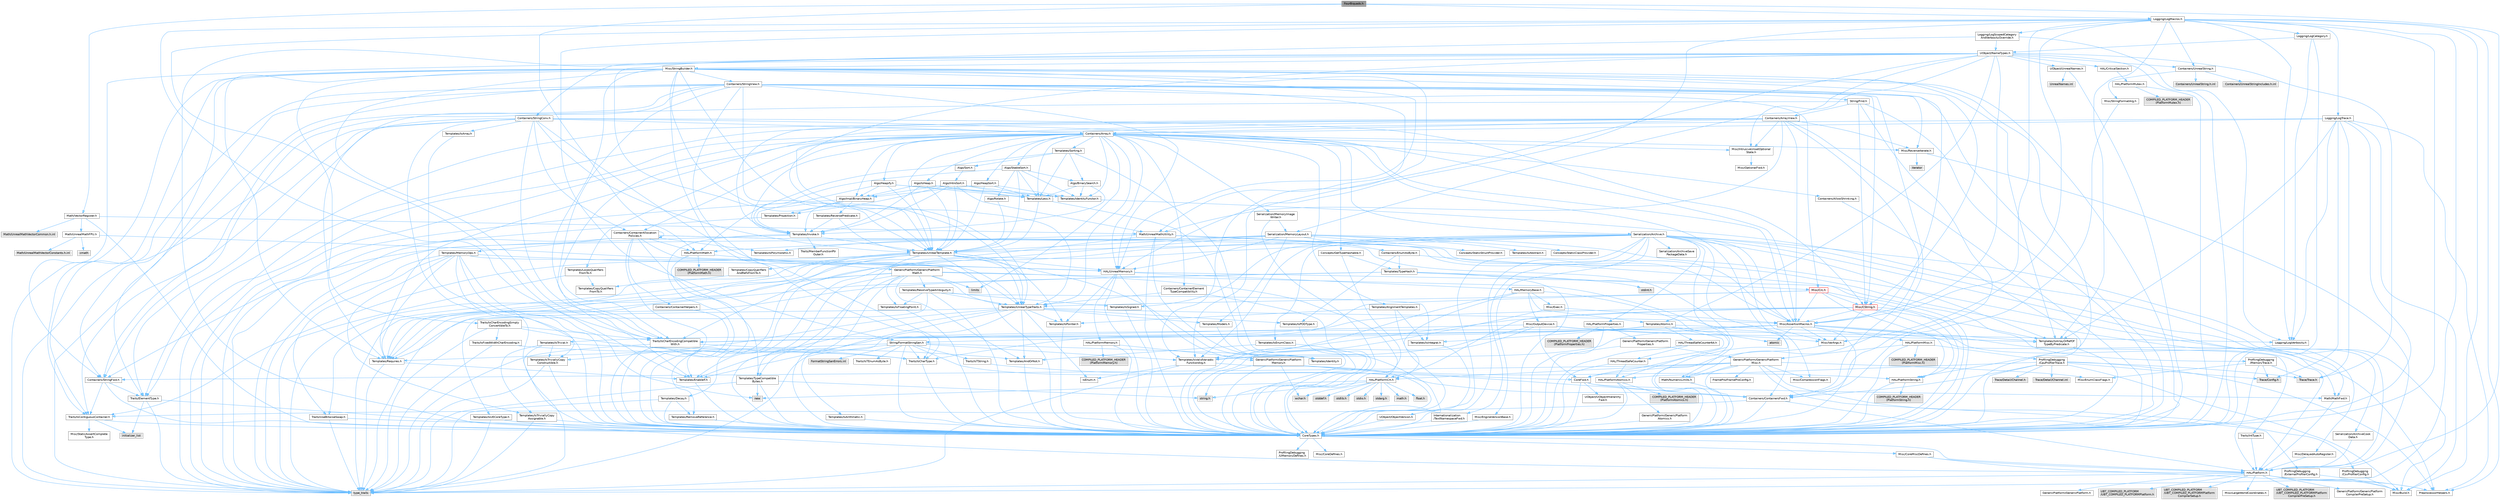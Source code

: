 digraph "FourBiquads.h"
{
 // INTERACTIVE_SVG=YES
 // LATEX_PDF_SIZE
  bgcolor="transparent";
  edge [fontname=Helvetica,fontsize=10,labelfontname=Helvetica,labelfontsize=10];
  node [fontname=Helvetica,fontsize=10,shape=box,height=0.2,width=0.4];
  Node1 [id="Node000001",label="FourBiquads.h",height=0.2,width=0.4,color="gray40", fillcolor="grey60", style="filled", fontcolor="black",tooltip=" "];
  Node1 -> Node2 [id="edge1_Node000001_Node000002",color="steelblue1",style="solid",tooltip=" "];
  Node2 [id="Node000002",label="Math/VectorRegister.h",height=0.2,width=0.4,color="grey40", fillcolor="white", style="filled",URL="$da/d8b/VectorRegister_8h.html",tooltip=" "];
  Node2 -> Node3 [id="edge2_Node000002_Node000003",color="steelblue1",style="solid",tooltip=" "];
  Node3 [id="Node000003",label="CoreTypes.h",height=0.2,width=0.4,color="grey40", fillcolor="white", style="filled",URL="$dc/dec/CoreTypes_8h.html",tooltip=" "];
  Node3 -> Node4 [id="edge3_Node000003_Node000004",color="steelblue1",style="solid",tooltip=" "];
  Node4 [id="Node000004",label="HAL/Platform.h",height=0.2,width=0.4,color="grey40", fillcolor="white", style="filled",URL="$d9/dd0/Platform_8h.html",tooltip=" "];
  Node4 -> Node5 [id="edge4_Node000004_Node000005",color="steelblue1",style="solid",tooltip=" "];
  Node5 [id="Node000005",label="Misc/Build.h",height=0.2,width=0.4,color="grey40", fillcolor="white", style="filled",URL="$d3/dbb/Build_8h.html",tooltip=" "];
  Node4 -> Node6 [id="edge5_Node000004_Node000006",color="steelblue1",style="solid",tooltip=" "];
  Node6 [id="Node000006",label="Misc/LargeWorldCoordinates.h",height=0.2,width=0.4,color="grey40", fillcolor="white", style="filled",URL="$d2/dcb/LargeWorldCoordinates_8h.html",tooltip=" "];
  Node4 -> Node7 [id="edge6_Node000004_Node000007",color="steelblue1",style="solid",tooltip=" "];
  Node7 [id="Node000007",label="type_traits",height=0.2,width=0.4,color="grey60", fillcolor="#E0E0E0", style="filled",tooltip=" "];
  Node4 -> Node8 [id="edge7_Node000004_Node000008",color="steelblue1",style="solid",tooltip=" "];
  Node8 [id="Node000008",label="PreprocessorHelpers.h",height=0.2,width=0.4,color="grey40", fillcolor="white", style="filled",URL="$db/ddb/PreprocessorHelpers_8h.html",tooltip=" "];
  Node4 -> Node9 [id="edge8_Node000004_Node000009",color="steelblue1",style="solid",tooltip=" "];
  Node9 [id="Node000009",label="UBT_COMPILED_PLATFORM\l/UBT_COMPILED_PLATFORMPlatform\lCompilerPreSetup.h",height=0.2,width=0.4,color="grey60", fillcolor="#E0E0E0", style="filled",tooltip=" "];
  Node4 -> Node10 [id="edge9_Node000004_Node000010",color="steelblue1",style="solid",tooltip=" "];
  Node10 [id="Node000010",label="GenericPlatform/GenericPlatform\lCompilerPreSetup.h",height=0.2,width=0.4,color="grey40", fillcolor="white", style="filled",URL="$d9/dc8/GenericPlatformCompilerPreSetup_8h.html",tooltip=" "];
  Node4 -> Node11 [id="edge10_Node000004_Node000011",color="steelblue1",style="solid",tooltip=" "];
  Node11 [id="Node000011",label="GenericPlatform/GenericPlatform.h",height=0.2,width=0.4,color="grey40", fillcolor="white", style="filled",URL="$d6/d84/GenericPlatform_8h.html",tooltip=" "];
  Node4 -> Node12 [id="edge11_Node000004_Node000012",color="steelblue1",style="solid",tooltip=" "];
  Node12 [id="Node000012",label="UBT_COMPILED_PLATFORM\l/UBT_COMPILED_PLATFORMPlatform.h",height=0.2,width=0.4,color="grey60", fillcolor="#E0E0E0", style="filled",tooltip=" "];
  Node4 -> Node13 [id="edge12_Node000004_Node000013",color="steelblue1",style="solid",tooltip=" "];
  Node13 [id="Node000013",label="UBT_COMPILED_PLATFORM\l/UBT_COMPILED_PLATFORMPlatform\lCompilerSetup.h",height=0.2,width=0.4,color="grey60", fillcolor="#E0E0E0", style="filled",tooltip=" "];
  Node3 -> Node14 [id="edge13_Node000003_Node000014",color="steelblue1",style="solid",tooltip=" "];
  Node14 [id="Node000014",label="ProfilingDebugging\l/UMemoryDefines.h",height=0.2,width=0.4,color="grey40", fillcolor="white", style="filled",URL="$d2/da2/UMemoryDefines_8h.html",tooltip=" "];
  Node3 -> Node15 [id="edge14_Node000003_Node000015",color="steelblue1",style="solid",tooltip=" "];
  Node15 [id="Node000015",label="Misc/CoreMiscDefines.h",height=0.2,width=0.4,color="grey40", fillcolor="white", style="filled",URL="$da/d38/CoreMiscDefines_8h.html",tooltip=" "];
  Node15 -> Node4 [id="edge15_Node000015_Node000004",color="steelblue1",style="solid",tooltip=" "];
  Node15 -> Node8 [id="edge16_Node000015_Node000008",color="steelblue1",style="solid",tooltip=" "];
  Node3 -> Node16 [id="edge17_Node000003_Node000016",color="steelblue1",style="solid",tooltip=" "];
  Node16 [id="Node000016",label="Misc/CoreDefines.h",height=0.2,width=0.4,color="grey40", fillcolor="white", style="filled",URL="$d3/dd2/CoreDefines_8h.html",tooltip=" "];
  Node2 -> Node17 [id="edge18_Node000002_Node000017",color="steelblue1",style="solid",tooltip=" "];
  Node17 [id="Node000017",label="Math/UnrealMathUtility.h",height=0.2,width=0.4,color="grey40", fillcolor="white", style="filled",URL="$db/db8/UnrealMathUtility_8h.html",tooltip=" "];
  Node17 -> Node3 [id="edge19_Node000017_Node000003",color="steelblue1",style="solid",tooltip=" "];
  Node17 -> Node18 [id="edge20_Node000017_Node000018",color="steelblue1",style="solid",tooltip=" "];
  Node18 [id="Node000018",label="Misc/AssertionMacros.h",height=0.2,width=0.4,color="grey40", fillcolor="white", style="filled",URL="$d0/dfa/AssertionMacros_8h.html",tooltip=" "];
  Node18 -> Node3 [id="edge21_Node000018_Node000003",color="steelblue1",style="solid",tooltip=" "];
  Node18 -> Node4 [id="edge22_Node000018_Node000004",color="steelblue1",style="solid",tooltip=" "];
  Node18 -> Node19 [id="edge23_Node000018_Node000019",color="steelblue1",style="solid",tooltip=" "];
  Node19 [id="Node000019",label="HAL/PlatformMisc.h",height=0.2,width=0.4,color="grey40", fillcolor="white", style="filled",URL="$d0/df5/PlatformMisc_8h.html",tooltip=" "];
  Node19 -> Node3 [id="edge24_Node000019_Node000003",color="steelblue1",style="solid",tooltip=" "];
  Node19 -> Node20 [id="edge25_Node000019_Node000020",color="steelblue1",style="solid",tooltip=" "];
  Node20 [id="Node000020",label="GenericPlatform/GenericPlatform\lMisc.h",height=0.2,width=0.4,color="grey40", fillcolor="white", style="filled",URL="$db/d9a/GenericPlatformMisc_8h.html",tooltip=" "];
  Node20 -> Node21 [id="edge26_Node000020_Node000021",color="steelblue1",style="solid",tooltip=" "];
  Node21 [id="Node000021",label="Containers/StringFwd.h",height=0.2,width=0.4,color="grey40", fillcolor="white", style="filled",URL="$df/d37/StringFwd_8h.html",tooltip=" "];
  Node21 -> Node3 [id="edge27_Node000021_Node000003",color="steelblue1",style="solid",tooltip=" "];
  Node21 -> Node22 [id="edge28_Node000021_Node000022",color="steelblue1",style="solid",tooltip=" "];
  Node22 [id="Node000022",label="Traits/ElementType.h",height=0.2,width=0.4,color="grey40", fillcolor="white", style="filled",URL="$d5/d4f/ElementType_8h.html",tooltip=" "];
  Node22 -> Node4 [id="edge29_Node000022_Node000004",color="steelblue1",style="solid",tooltip=" "];
  Node22 -> Node23 [id="edge30_Node000022_Node000023",color="steelblue1",style="solid",tooltip=" "];
  Node23 [id="Node000023",label="initializer_list",height=0.2,width=0.4,color="grey60", fillcolor="#E0E0E0", style="filled",tooltip=" "];
  Node22 -> Node7 [id="edge31_Node000022_Node000007",color="steelblue1",style="solid",tooltip=" "];
  Node21 -> Node24 [id="edge32_Node000021_Node000024",color="steelblue1",style="solid",tooltip=" "];
  Node24 [id="Node000024",label="Traits/IsContiguousContainer.h",height=0.2,width=0.4,color="grey40", fillcolor="white", style="filled",URL="$d5/d3c/IsContiguousContainer_8h.html",tooltip=" "];
  Node24 -> Node3 [id="edge33_Node000024_Node000003",color="steelblue1",style="solid",tooltip=" "];
  Node24 -> Node25 [id="edge34_Node000024_Node000025",color="steelblue1",style="solid",tooltip=" "];
  Node25 [id="Node000025",label="Misc/StaticAssertComplete\lType.h",height=0.2,width=0.4,color="grey40", fillcolor="white", style="filled",URL="$d5/d4e/StaticAssertCompleteType_8h.html",tooltip=" "];
  Node24 -> Node23 [id="edge35_Node000024_Node000023",color="steelblue1",style="solid",tooltip=" "];
  Node20 -> Node26 [id="edge36_Node000020_Node000026",color="steelblue1",style="solid",tooltip=" "];
  Node26 [id="Node000026",label="CoreFwd.h",height=0.2,width=0.4,color="grey40", fillcolor="white", style="filled",URL="$d1/d1e/CoreFwd_8h.html",tooltip=" "];
  Node26 -> Node3 [id="edge37_Node000026_Node000003",color="steelblue1",style="solid",tooltip=" "];
  Node26 -> Node27 [id="edge38_Node000026_Node000027",color="steelblue1",style="solid",tooltip=" "];
  Node27 [id="Node000027",label="Containers/ContainersFwd.h",height=0.2,width=0.4,color="grey40", fillcolor="white", style="filled",URL="$d4/d0a/ContainersFwd_8h.html",tooltip=" "];
  Node27 -> Node4 [id="edge39_Node000027_Node000004",color="steelblue1",style="solid",tooltip=" "];
  Node27 -> Node3 [id="edge40_Node000027_Node000003",color="steelblue1",style="solid",tooltip=" "];
  Node27 -> Node24 [id="edge41_Node000027_Node000024",color="steelblue1",style="solid",tooltip=" "];
  Node26 -> Node28 [id="edge42_Node000026_Node000028",color="steelblue1",style="solid",tooltip=" "];
  Node28 [id="Node000028",label="Math/MathFwd.h",height=0.2,width=0.4,color="grey40", fillcolor="white", style="filled",URL="$d2/d10/MathFwd_8h.html",tooltip=" "];
  Node28 -> Node4 [id="edge43_Node000028_Node000004",color="steelblue1",style="solid",tooltip=" "];
  Node26 -> Node29 [id="edge44_Node000026_Node000029",color="steelblue1",style="solid",tooltip=" "];
  Node29 [id="Node000029",label="UObject/UObjectHierarchy\lFwd.h",height=0.2,width=0.4,color="grey40", fillcolor="white", style="filled",URL="$d3/d13/UObjectHierarchyFwd_8h.html",tooltip=" "];
  Node20 -> Node3 [id="edge45_Node000020_Node000003",color="steelblue1",style="solid",tooltip=" "];
  Node20 -> Node30 [id="edge46_Node000020_Node000030",color="steelblue1",style="solid",tooltip=" "];
  Node30 [id="Node000030",label="FramePro/FrameProConfig.h",height=0.2,width=0.4,color="grey40", fillcolor="white", style="filled",URL="$d7/d90/FrameProConfig_8h.html",tooltip=" "];
  Node20 -> Node31 [id="edge47_Node000020_Node000031",color="steelblue1",style="solid",tooltip=" "];
  Node31 [id="Node000031",label="HAL/PlatformCrt.h",height=0.2,width=0.4,color="grey40", fillcolor="white", style="filled",URL="$d8/d75/PlatformCrt_8h.html",tooltip=" "];
  Node31 -> Node32 [id="edge48_Node000031_Node000032",color="steelblue1",style="solid",tooltip=" "];
  Node32 [id="Node000032",label="new",height=0.2,width=0.4,color="grey60", fillcolor="#E0E0E0", style="filled",tooltip=" "];
  Node31 -> Node33 [id="edge49_Node000031_Node000033",color="steelblue1",style="solid",tooltip=" "];
  Node33 [id="Node000033",label="wchar.h",height=0.2,width=0.4,color="grey60", fillcolor="#E0E0E0", style="filled",tooltip=" "];
  Node31 -> Node34 [id="edge50_Node000031_Node000034",color="steelblue1",style="solid",tooltip=" "];
  Node34 [id="Node000034",label="stddef.h",height=0.2,width=0.4,color="grey60", fillcolor="#E0E0E0", style="filled",tooltip=" "];
  Node31 -> Node35 [id="edge51_Node000031_Node000035",color="steelblue1",style="solid",tooltip=" "];
  Node35 [id="Node000035",label="stdlib.h",height=0.2,width=0.4,color="grey60", fillcolor="#E0E0E0", style="filled",tooltip=" "];
  Node31 -> Node36 [id="edge52_Node000031_Node000036",color="steelblue1",style="solid",tooltip=" "];
  Node36 [id="Node000036",label="stdio.h",height=0.2,width=0.4,color="grey60", fillcolor="#E0E0E0", style="filled",tooltip=" "];
  Node31 -> Node37 [id="edge53_Node000031_Node000037",color="steelblue1",style="solid",tooltip=" "];
  Node37 [id="Node000037",label="stdarg.h",height=0.2,width=0.4,color="grey60", fillcolor="#E0E0E0", style="filled",tooltip=" "];
  Node31 -> Node38 [id="edge54_Node000031_Node000038",color="steelblue1",style="solid",tooltip=" "];
  Node38 [id="Node000038",label="math.h",height=0.2,width=0.4,color="grey60", fillcolor="#E0E0E0", style="filled",tooltip=" "];
  Node31 -> Node39 [id="edge55_Node000031_Node000039",color="steelblue1",style="solid",tooltip=" "];
  Node39 [id="Node000039",label="float.h",height=0.2,width=0.4,color="grey60", fillcolor="#E0E0E0", style="filled",tooltip=" "];
  Node31 -> Node40 [id="edge56_Node000031_Node000040",color="steelblue1",style="solid",tooltip=" "];
  Node40 [id="Node000040",label="string.h",height=0.2,width=0.4,color="grey60", fillcolor="#E0E0E0", style="filled",tooltip=" "];
  Node20 -> Node41 [id="edge57_Node000020_Node000041",color="steelblue1",style="solid",tooltip=" "];
  Node41 [id="Node000041",label="Math/NumericLimits.h",height=0.2,width=0.4,color="grey40", fillcolor="white", style="filled",URL="$df/d1b/NumericLimits_8h.html",tooltip=" "];
  Node41 -> Node3 [id="edge58_Node000041_Node000003",color="steelblue1",style="solid",tooltip=" "];
  Node20 -> Node42 [id="edge59_Node000020_Node000042",color="steelblue1",style="solid",tooltip=" "];
  Node42 [id="Node000042",label="Misc/CompressionFlags.h",height=0.2,width=0.4,color="grey40", fillcolor="white", style="filled",URL="$d9/d76/CompressionFlags_8h.html",tooltip=" "];
  Node20 -> Node43 [id="edge60_Node000020_Node000043",color="steelblue1",style="solid",tooltip=" "];
  Node43 [id="Node000043",label="Misc/EnumClassFlags.h",height=0.2,width=0.4,color="grey40", fillcolor="white", style="filled",URL="$d8/de7/EnumClassFlags_8h.html",tooltip=" "];
  Node20 -> Node44 [id="edge61_Node000020_Node000044",color="steelblue1",style="solid",tooltip=" "];
  Node44 [id="Node000044",label="ProfilingDebugging\l/CsvProfilerConfig.h",height=0.2,width=0.4,color="grey40", fillcolor="white", style="filled",URL="$d3/d88/CsvProfilerConfig_8h.html",tooltip=" "];
  Node44 -> Node5 [id="edge62_Node000044_Node000005",color="steelblue1",style="solid",tooltip=" "];
  Node20 -> Node45 [id="edge63_Node000020_Node000045",color="steelblue1",style="solid",tooltip=" "];
  Node45 [id="Node000045",label="ProfilingDebugging\l/ExternalProfilerConfig.h",height=0.2,width=0.4,color="grey40", fillcolor="white", style="filled",URL="$d3/dbb/ExternalProfilerConfig_8h.html",tooltip=" "];
  Node45 -> Node5 [id="edge64_Node000045_Node000005",color="steelblue1",style="solid",tooltip=" "];
  Node19 -> Node46 [id="edge65_Node000019_Node000046",color="steelblue1",style="solid",tooltip=" "];
  Node46 [id="Node000046",label="COMPILED_PLATFORM_HEADER\l(PlatformMisc.h)",height=0.2,width=0.4,color="grey60", fillcolor="#E0E0E0", style="filled",tooltip=" "];
  Node19 -> Node47 [id="edge66_Node000019_Node000047",color="steelblue1",style="solid",tooltip=" "];
  Node47 [id="Node000047",label="ProfilingDebugging\l/CpuProfilerTrace.h",height=0.2,width=0.4,color="grey40", fillcolor="white", style="filled",URL="$da/dcb/CpuProfilerTrace_8h.html",tooltip=" "];
  Node47 -> Node3 [id="edge67_Node000047_Node000003",color="steelblue1",style="solid",tooltip=" "];
  Node47 -> Node27 [id="edge68_Node000047_Node000027",color="steelblue1",style="solid",tooltip=" "];
  Node47 -> Node48 [id="edge69_Node000047_Node000048",color="steelblue1",style="solid",tooltip=" "];
  Node48 [id="Node000048",label="HAL/PlatformAtomics.h",height=0.2,width=0.4,color="grey40", fillcolor="white", style="filled",URL="$d3/d36/PlatformAtomics_8h.html",tooltip=" "];
  Node48 -> Node3 [id="edge70_Node000048_Node000003",color="steelblue1",style="solid",tooltip=" "];
  Node48 -> Node49 [id="edge71_Node000048_Node000049",color="steelblue1",style="solid",tooltip=" "];
  Node49 [id="Node000049",label="GenericPlatform/GenericPlatform\lAtomics.h",height=0.2,width=0.4,color="grey40", fillcolor="white", style="filled",URL="$da/d72/GenericPlatformAtomics_8h.html",tooltip=" "];
  Node49 -> Node3 [id="edge72_Node000049_Node000003",color="steelblue1",style="solid",tooltip=" "];
  Node48 -> Node50 [id="edge73_Node000048_Node000050",color="steelblue1",style="solid",tooltip=" "];
  Node50 [id="Node000050",label="COMPILED_PLATFORM_HEADER\l(PlatformAtomics.h)",height=0.2,width=0.4,color="grey60", fillcolor="#E0E0E0", style="filled",tooltip=" "];
  Node47 -> Node8 [id="edge74_Node000047_Node000008",color="steelblue1",style="solid",tooltip=" "];
  Node47 -> Node5 [id="edge75_Node000047_Node000005",color="steelblue1",style="solid",tooltip=" "];
  Node47 -> Node51 [id="edge76_Node000047_Node000051",color="steelblue1",style="solid",tooltip=" "];
  Node51 [id="Node000051",label="Trace/Config.h",height=0.2,width=0.4,color="grey60", fillcolor="#E0E0E0", style="filled",tooltip=" "];
  Node47 -> Node52 [id="edge77_Node000047_Node000052",color="steelblue1",style="solid",tooltip=" "];
  Node52 [id="Node000052",label="Trace/Detail/Channel.h",height=0.2,width=0.4,color="grey60", fillcolor="#E0E0E0", style="filled",tooltip=" "];
  Node47 -> Node53 [id="edge78_Node000047_Node000053",color="steelblue1",style="solid",tooltip=" "];
  Node53 [id="Node000053",label="Trace/Detail/Channel.inl",height=0.2,width=0.4,color="grey60", fillcolor="#E0E0E0", style="filled",tooltip=" "];
  Node47 -> Node54 [id="edge79_Node000047_Node000054",color="steelblue1",style="solid",tooltip=" "];
  Node54 [id="Node000054",label="Trace/Trace.h",height=0.2,width=0.4,color="grey60", fillcolor="#E0E0E0", style="filled",tooltip=" "];
  Node18 -> Node8 [id="edge80_Node000018_Node000008",color="steelblue1",style="solid",tooltip=" "];
  Node18 -> Node55 [id="edge81_Node000018_Node000055",color="steelblue1",style="solid",tooltip=" "];
  Node55 [id="Node000055",label="Templates/EnableIf.h",height=0.2,width=0.4,color="grey40", fillcolor="white", style="filled",URL="$d7/d60/EnableIf_8h.html",tooltip=" "];
  Node55 -> Node3 [id="edge82_Node000055_Node000003",color="steelblue1",style="solid",tooltip=" "];
  Node18 -> Node56 [id="edge83_Node000018_Node000056",color="steelblue1",style="solid",tooltip=" "];
  Node56 [id="Node000056",label="Templates/IsArrayOrRefOf\lTypeByPredicate.h",height=0.2,width=0.4,color="grey40", fillcolor="white", style="filled",URL="$d6/da1/IsArrayOrRefOfTypeByPredicate_8h.html",tooltip=" "];
  Node56 -> Node3 [id="edge84_Node000056_Node000003",color="steelblue1",style="solid",tooltip=" "];
  Node18 -> Node57 [id="edge85_Node000018_Node000057",color="steelblue1",style="solid",tooltip=" "];
  Node57 [id="Node000057",label="Templates/IsValidVariadic\lFunctionArg.h",height=0.2,width=0.4,color="grey40", fillcolor="white", style="filled",URL="$d0/dc8/IsValidVariadicFunctionArg_8h.html",tooltip=" "];
  Node57 -> Node3 [id="edge86_Node000057_Node000003",color="steelblue1",style="solid",tooltip=" "];
  Node57 -> Node58 [id="edge87_Node000057_Node000058",color="steelblue1",style="solid",tooltip=" "];
  Node58 [id="Node000058",label="IsEnum.h",height=0.2,width=0.4,color="grey40", fillcolor="white", style="filled",URL="$d4/de5/IsEnum_8h.html",tooltip=" "];
  Node57 -> Node7 [id="edge88_Node000057_Node000007",color="steelblue1",style="solid",tooltip=" "];
  Node18 -> Node59 [id="edge89_Node000018_Node000059",color="steelblue1",style="solid",tooltip=" "];
  Node59 [id="Node000059",label="Traits/IsCharEncodingCompatible\lWith.h",height=0.2,width=0.4,color="grey40", fillcolor="white", style="filled",URL="$df/dd1/IsCharEncodingCompatibleWith_8h.html",tooltip=" "];
  Node59 -> Node7 [id="edge90_Node000059_Node000007",color="steelblue1",style="solid",tooltip=" "];
  Node59 -> Node60 [id="edge91_Node000059_Node000060",color="steelblue1",style="solid",tooltip=" "];
  Node60 [id="Node000060",label="Traits/IsCharType.h",height=0.2,width=0.4,color="grey40", fillcolor="white", style="filled",URL="$db/d51/IsCharType_8h.html",tooltip=" "];
  Node60 -> Node3 [id="edge92_Node000060_Node000003",color="steelblue1",style="solid",tooltip=" "];
  Node18 -> Node61 [id="edge93_Node000018_Node000061",color="steelblue1",style="solid",tooltip=" "];
  Node61 [id="Node000061",label="Misc/VarArgs.h",height=0.2,width=0.4,color="grey40", fillcolor="white", style="filled",URL="$d5/d6f/VarArgs_8h.html",tooltip=" "];
  Node61 -> Node3 [id="edge94_Node000061_Node000003",color="steelblue1",style="solid",tooltip=" "];
  Node18 -> Node62 [id="edge95_Node000018_Node000062",color="steelblue1",style="solid",tooltip=" "];
  Node62 [id="Node000062",label="String/FormatStringSan.h",height=0.2,width=0.4,color="grey40", fillcolor="white", style="filled",URL="$d3/d8b/FormatStringSan_8h.html",tooltip=" "];
  Node62 -> Node7 [id="edge96_Node000062_Node000007",color="steelblue1",style="solid",tooltip=" "];
  Node62 -> Node3 [id="edge97_Node000062_Node000003",color="steelblue1",style="solid",tooltip=" "];
  Node62 -> Node63 [id="edge98_Node000062_Node000063",color="steelblue1",style="solid",tooltip=" "];
  Node63 [id="Node000063",label="Templates/Requires.h",height=0.2,width=0.4,color="grey40", fillcolor="white", style="filled",URL="$dc/d96/Requires_8h.html",tooltip=" "];
  Node63 -> Node55 [id="edge99_Node000063_Node000055",color="steelblue1",style="solid",tooltip=" "];
  Node63 -> Node7 [id="edge100_Node000063_Node000007",color="steelblue1",style="solid",tooltip=" "];
  Node62 -> Node64 [id="edge101_Node000062_Node000064",color="steelblue1",style="solid",tooltip=" "];
  Node64 [id="Node000064",label="Templates/Identity.h",height=0.2,width=0.4,color="grey40", fillcolor="white", style="filled",URL="$d0/dd5/Identity_8h.html",tooltip=" "];
  Node62 -> Node57 [id="edge102_Node000062_Node000057",color="steelblue1",style="solid",tooltip=" "];
  Node62 -> Node60 [id="edge103_Node000062_Node000060",color="steelblue1",style="solid",tooltip=" "];
  Node62 -> Node65 [id="edge104_Node000062_Node000065",color="steelblue1",style="solid",tooltip=" "];
  Node65 [id="Node000065",label="Traits/IsTEnumAsByte.h",height=0.2,width=0.4,color="grey40", fillcolor="white", style="filled",URL="$d1/de6/IsTEnumAsByte_8h.html",tooltip=" "];
  Node62 -> Node66 [id="edge105_Node000062_Node000066",color="steelblue1",style="solid",tooltip=" "];
  Node66 [id="Node000066",label="Traits/IsTString.h",height=0.2,width=0.4,color="grey40", fillcolor="white", style="filled",URL="$d0/df8/IsTString_8h.html",tooltip=" "];
  Node66 -> Node27 [id="edge106_Node000066_Node000027",color="steelblue1",style="solid",tooltip=" "];
  Node62 -> Node27 [id="edge107_Node000062_Node000027",color="steelblue1",style="solid",tooltip=" "];
  Node62 -> Node67 [id="edge108_Node000062_Node000067",color="steelblue1",style="solid",tooltip=" "];
  Node67 [id="Node000067",label="FormatStringSanErrors.inl",height=0.2,width=0.4,color="grey60", fillcolor="#E0E0E0", style="filled",tooltip=" "];
  Node18 -> Node68 [id="edge109_Node000018_Node000068",color="steelblue1",style="solid",tooltip=" "];
  Node68 [id="Node000068",label="atomic",height=0.2,width=0.4,color="grey60", fillcolor="#E0E0E0", style="filled",tooltip=" "];
  Node17 -> Node69 [id="edge110_Node000017_Node000069",color="steelblue1",style="solid",tooltip=" "];
  Node69 [id="Node000069",label="HAL/PlatformMath.h",height=0.2,width=0.4,color="grey40", fillcolor="white", style="filled",URL="$dc/d53/PlatformMath_8h.html",tooltip=" "];
  Node69 -> Node3 [id="edge111_Node000069_Node000003",color="steelblue1",style="solid",tooltip=" "];
  Node69 -> Node70 [id="edge112_Node000069_Node000070",color="steelblue1",style="solid",tooltip=" "];
  Node70 [id="Node000070",label="GenericPlatform/GenericPlatform\lMath.h",height=0.2,width=0.4,color="grey40", fillcolor="white", style="filled",URL="$d5/d79/GenericPlatformMath_8h.html",tooltip=" "];
  Node70 -> Node3 [id="edge113_Node000070_Node000003",color="steelblue1",style="solid",tooltip=" "];
  Node70 -> Node27 [id="edge114_Node000070_Node000027",color="steelblue1",style="solid",tooltip=" "];
  Node70 -> Node31 [id="edge115_Node000070_Node000031",color="steelblue1",style="solid",tooltip=" "];
  Node70 -> Node71 [id="edge116_Node000070_Node000071",color="steelblue1",style="solid",tooltip=" "];
  Node71 [id="Node000071",label="Templates/AndOrNot.h",height=0.2,width=0.4,color="grey40", fillcolor="white", style="filled",URL="$db/d0a/AndOrNot_8h.html",tooltip=" "];
  Node71 -> Node3 [id="edge117_Node000071_Node000003",color="steelblue1",style="solid",tooltip=" "];
  Node70 -> Node72 [id="edge118_Node000070_Node000072",color="steelblue1",style="solid",tooltip=" "];
  Node72 [id="Node000072",label="Templates/Decay.h",height=0.2,width=0.4,color="grey40", fillcolor="white", style="filled",URL="$dd/d0f/Decay_8h.html",tooltip=" "];
  Node72 -> Node3 [id="edge119_Node000072_Node000003",color="steelblue1",style="solid",tooltip=" "];
  Node72 -> Node73 [id="edge120_Node000072_Node000073",color="steelblue1",style="solid",tooltip=" "];
  Node73 [id="Node000073",label="Templates/RemoveReference.h",height=0.2,width=0.4,color="grey40", fillcolor="white", style="filled",URL="$da/dbe/RemoveReference_8h.html",tooltip=" "];
  Node73 -> Node3 [id="edge121_Node000073_Node000003",color="steelblue1",style="solid",tooltip=" "];
  Node72 -> Node7 [id="edge122_Node000072_Node000007",color="steelblue1",style="solid",tooltip=" "];
  Node70 -> Node74 [id="edge123_Node000070_Node000074",color="steelblue1",style="solid",tooltip=" "];
  Node74 [id="Node000074",label="Templates/IsFloatingPoint.h",height=0.2,width=0.4,color="grey40", fillcolor="white", style="filled",URL="$d3/d11/IsFloatingPoint_8h.html",tooltip=" "];
  Node74 -> Node3 [id="edge124_Node000074_Node000003",color="steelblue1",style="solid",tooltip=" "];
  Node70 -> Node75 [id="edge125_Node000070_Node000075",color="steelblue1",style="solid",tooltip=" "];
  Node75 [id="Node000075",label="Templates/UnrealTypeTraits.h",height=0.2,width=0.4,color="grey40", fillcolor="white", style="filled",URL="$d2/d2d/UnrealTypeTraits_8h.html",tooltip=" "];
  Node75 -> Node3 [id="edge126_Node000075_Node000003",color="steelblue1",style="solid",tooltip=" "];
  Node75 -> Node76 [id="edge127_Node000075_Node000076",color="steelblue1",style="solid",tooltip=" "];
  Node76 [id="Node000076",label="Templates/IsPointer.h",height=0.2,width=0.4,color="grey40", fillcolor="white", style="filled",URL="$d7/d05/IsPointer_8h.html",tooltip=" "];
  Node76 -> Node3 [id="edge128_Node000076_Node000003",color="steelblue1",style="solid",tooltip=" "];
  Node75 -> Node18 [id="edge129_Node000075_Node000018",color="steelblue1",style="solid",tooltip=" "];
  Node75 -> Node71 [id="edge130_Node000075_Node000071",color="steelblue1",style="solid",tooltip=" "];
  Node75 -> Node55 [id="edge131_Node000075_Node000055",color="steelblue1",style="solid",tooltip=" "];
  Node75 -> Node77 [id="edge132_Node000075_Node000077",color="steelblue1",style="solid",tooltip=" "];
  Node77 [id="Node000077",label="Templates/IsArithmetic.h",height=0.2,width=0.4,color="grey40", fillcolor="white", style="filled",URL="$d2/d5d/IsArithmetic_8h.html",tooltip=" "];
  Node77 -> Node3 [id="edge133_Node000077_Node000003",color="steelblue1",style="solid",tooltip=" "];
  Node75 -> Node58 [id="edge134_Node000075_Node000058",color="steelblue1",style="solid",tooltip=" "];
  Node75 -> Node78 [id="edge135_Node000075_Node000078",color="steelblue1",style="solid",tooltip=" "];
  Node78 [id="Node000078",label="Templates/Models.h",height=0.2,width=0.4,color="grey40", fillcolor="white", style="filled",URL="$d3/d0c/Models_8h.html",tooltip=" "];
  Node78 -> Node64 [id="edge136_Node000078_Node000064",color="steelblue1",style="solid",tooltip=" "];
  Node75 -> Node79 [id="edge137_Node000075_Node000079",color="steelblue1",style="solid",tooltip=" "];
  Node79 [id="Node000079",label="Templates/IsPODType.h",height=0.2,width=0.4,color="grey40", fillcolor="white", style="filled",URL="$d7/db1/IsPODType_8h.html",tooltip=" "];
  Node79 -> Node3 [id="edge138_Node000079_Node000003",color="steelblue1",style="solid",tooltip=" "];
  Node75 -> Node80 [id="edge139_Node000075_Node000080",color="steelblue1",style="solid",tooltip=" "];
  Node80 [id="Node000080",label="Templates/IsUECoreType.h",height=0.2,width=0.4,color="grey40", fillcolor="white", style="filled",URL="$d1/db8/IsUECoreType_8h.html",tooltip=" "];
  Node80 -> Node3 [id="edge140_Node000080_Node000003",color="steelblue1",style="solid",tooltip=" "];
  Node80 -> Node7 [id="edge141_Node000080_Node000007",color="steelblue1",style="solid",tooltip=" "];
  Node75 -> Node81 [id="edge142_Node000075_Node000081",color="steelblue1",style="solid",tooltip=" "];
  Node81 [id="Node000081",label="Templates/IsTriviallyCopy\lConstructible.h",height=0.2,width=0.4,color="grey40", fillcolor="white", style="filled",URL="$d3/d78/IsTriviallyCopyConstructible_8h.html",tooltip=" "];
  Node81 -> Node3 [id="edge143_Node000081_Node000003",color="steelblue1",style="solid",tooltip=" "];
  Node81 -> Node7 [id="edge144_Node000081_Node000007",color="steelblue1",style="solid",tooltip=" "];
  Node70 -> Node63 [id="edge145_Node000070_Node000063",color="steelblue1",style="solid",tooltip=" "];
  Node70 -> Node82 [id="edge146_Node000070_Node000082",color="steelblue1",style="solid",tooltip=" "];
  Node82 [id="Node000082",label="Templates/ResolveTypeAmbiguity.h",height=0.2,width=0.4,color="grey40", fillcolor="white", style="filled",URL="$df/d1f/ResolveTypeAmbiguity_8h.html",tooltip=" "];
  Node82 -> Node3 [id="edge147_Node000082_Node000003",color="steelblue1",style="solid",tooltip=" "];
  Node82 -> Node74 [id="edge148_Node000082_Node000074",color="steelblue1",style="solid",tooltip=" "];
  Node82 -> Node75 [id="edge149_Node000082_Node000075",color="steelblue1",style="solid",tooltip=" "];
  Node82 -> Node83 [id="edge150_Node000082_Node000083",color="steelblue1",style="solid",tooltip=" "];
  Node83 [id="Node000083",label="Templates/IsSigned.h",height=0.2,width=0.4,color="grey40", fillcolor="white", style="filled",URL="$d8/dd8/IsSigned_8h.html",tooltip=" "];
  Node83 -> Node3 [id="edge151_Node000083_Node000003",color="steelblue1",style="solid",tooltip=" "];
  Node82 -> Node84 [id="edge152_Node000082_Node000084",color="steelblue1",style="solid",tooltip=" "];
  Node84 [id="Node000084",label="Templates/IsIntegral.h",height=0.2,width=0.4,color="grey40", fillcolor="white", style="filled",URL="$da/d64/IsIntegral_8h.html",tooltip=" "];
  Node84 -> Node3 [id="edge153_Node000084_Node000003",color="steelblue1",style="solid",tooltip=" "];
  Node82 -> Node63 [id="edge154_Node000082_Node000063",color="steelblue1",style="solid",tooltip=" "];
  Node70 -> Node85 [id="edge155_Node000070_Node000085",color="steelblue1",style="solid",tooltip=" "];
  Node85 [id="Node000085",label="Templates/TypeCompatible\lBytes.h",height=0.2,width=0.4,color="grey40", fillcolor="white", style="filled",URL="$df/d0a/TypeCompatibleBytes_8h.html",tooltip=" "];
  Node85 -> Node3 [id="edge156_Node000085_Node000003",color="steelblue1",style="solid",tooltip=" "];
  Node85 -> Node40 [id="edge157_Node000085_Node000040",color="steelblue1",style="solid",tooltip=" "];
  Node85 -> Node32 [id="edge158_Node000085_Node000032",color="steelblue1",style="solid",tooltip=" "];
  Node85 -> Node7 [id="edge159_Node000085_Node000007",color="steelblue1",style="solid",tooltip=" "];
  Node70 -> Node86 [id="edge160_Node000070_Node000086",color="steelblue1",style="solid",tooltip=" "];
  Node86 [id="Node000086",label="limits",height=0.2,width=0.4,color="grey60", fillcolor="#E0E0E0", style="filled",tooltip=" "];
  Node70 -> Node7 [id="edge161_Node000070_Node000007",color="steelblue1",style="solid",tooltip=" "];
  Node69 -> Node87 [id="edge162_Node000069_Node000087",color="steelblue1",style="solid",tooltip=" "];
  Node87 [id="Node000087",label="COMPILED_PLATFORM_HEADER\l(PlatformMath.h)",height=0.2,width=0.4,color="grey60", fillcolor="#E0E0E0", style="filled",tooltip=" "];
  Node17 -> Node28 [id="edge163_Node000017_Node000028",color="steelblue1",style="solid",tooltip=" "];
  Node17 -> Node64 [id="edge164_Node000017_Node000064",color="steelblue1",style="solid",tooltip=" "];
  Node17 -> Node63 [id="edge165_Node000017_Node000063",color="steelblue1",style="solid",tooltip=" "];
  Node2 -> Node88 [id="edge166_Node000002_Node000088",color="steelblue1",style="solid",tooltip=" "];
  Node88 [id="Node000088",label="Math/UnrealMathFPU.h",height=0.2,width=0.4,color="grey40", fillcolor="white", style="filled",URL="$dd/d4d/UnrealMathFPU_8h.html",tooltip=" "];
  Node88 -> Node89 [id="edge167_Node000088_Node000089",color="steelblue1",style="solid",tooltip=" "];
  Node89 [id="Node000089",label="HAL/UnrealMemory.h",height=0.2,width=0.4,color="grey40", fillcolor="white", style="filled",URL="$d9/d96/UnrealMemory_8h.html",tooltip=" "];
  Node89 -> Node3 [id="edge168_Node000089_Node000003",color="steelblue1",style="solid",tooltip=" "];
  Node89 -> Node90 [id="edge169_Node000089_Node000090",color="steelblue1",style="solid",tooltip=" "];
  Node90 [id="Node000090",label="GenericPlatform/GenericPlatform\lMemory.h",height=0.2,width=0.4,color="grey40", fillcolor="white", style="filled",URL="$dd/d22/GenericPlatformMemory_8h.html",tooltip=" "];
  Node90 -> Node26 [id="edge170_Node000090_Node000026",color="steelblue1",style="solid",tooltip=" "];
  Node90 -> Node3 [id="edge171_Node000090_Node000003",color="steelblue1",style="solid",tooltip=" "];
  Node90 -> Node91 [id="edge172_Node000090_Node000091",color="steelblue1",style="solid",tooltip=" "];
  Node91 [id="Node000091",label="HAL/PlatformString.h",height=0.2,width=0.4,color="grey40", fillcolor="white", style="filled",URL="$db/db5/PlatformString_8h.html",tooltip=" "];
  Node91 -> Node3 [id="edge173_Node000091_Node000003",color="steelblue1",style="solid",tooltip=" "];
  Node91 -> Node92 [id="edge174_Node000091_Node000092",color="steelblue1",style="solid",tooltip=" "];
  Node92 [id="Node000092",label="COMPILED_PLATFORM_HEADER\l(PlatformString.h)",height=0.2,width=0.4,color="grey60", fillcolor="#E0E0E0", style="filled",tooltip=" "];
  Node90 -> Node40 [id="edge175_Node000090_Node000040",color="steelblue1",style="solid",tooltip=" "];
  Node90 -> Node33 [id="edge176_Node000090_Node000033",color="steelblue1",style="solid",tooltip=" "];
  Node89 -> Node93 [id="edge177_Node000089_Node000093",color="steelblue1",style="solid",tooltip=" "];
  Node93 [id="Node000093",label="HAL/MemoryBase.h",height=0.2,width=0.4,color="grey40", fillcolor="white", style="filled",URL="$d6/d9f/MemoryBase_8h.html",tooltip=" "];
  Node93 -> Node3 [id="edge178_Node000093_Node000003",color="steelblue1",style="solid",tooltip=" "];
  Node93 -> Node48 [id="edge179_Node000093_Node000048",color="steelblue1",style="solid",tooltip=" "];
  Node93 -> Node31 [id="edge180_Node000093_Node000031",color="steelblue1",style="solid",tooltip=" "];
  Node93 -> Node94 [id="edge181_Node000093_Node000094",color="steelblue1",style="solid",tooltip=" "];
  Node94 [id="Node000094",label="Misc/Exec.h",height=0.2,width=0.4,color="grey40", fillcolor="white", style="filled",URL="$de/ddb/Exec_8h.html",tooltip=" "];
  Node94 -> Node3 [id="edge182_Node000094_Node000003",color="steelblue1",style="solid",tooltip=" "];
  Node94 -> Node18 [id="edge183_Node000094_Node000018",color="steelblue1",style="solid",tooltip=" "];
  Node93 -> Node95 [id="edge184_Node000093_Node000095",color="steelblue1",style="solid",tooltip=" "];
  Node95 [id="Node000095",label="Misc/OutputDevice.h",height=0.2,width=0.4,color="grey40", fillcolor="white", style="filled",URL="$d7/d32/OutputDevice_8h.html",tooltip=" "];
  Node95 -> Node26 [id="edge185_Node000095_Node000026",color="steelblue1",style="solid",tooltip=" "];
  Node95 -> Node3 [id="edge186_Node000095_Node000003",color="steelblue1",style="solid",tooltip=" "];
  Node95 -> Node96 [id="edge187_Node000095_Node000096",color="steelblue1",style="solid",tooltip=" "];
  Node96 [id="Node000096",label="Logging/LogVerbosity.h",height=0.2,width=0.4,color="grey40", fillcolor="white", style="filled",URL="$d2/d8f/LogVerbosity_8h.html",tooltip=" "];
  Node96 -> Node3 [id="edge188_Node000096_Node000003",color="steelblue1",style="solid",tooltip=" "];
  Node95 -> Node61 [id="edge189_Node000095_Node000061",color="steelblue1",style="solid",tooltip=" "];
  Node95 -> Node56 [id="edge190_Node000095_Node000056",color="steelblue1",style="solid",tooltip=" "];
  Node95 -> Node57 [id="edge191_Node000095_Node000057",color="steelblue1",style="solid",tooltip=" "];
  Node95 -> Node59 [id="edge192_Node000095_Node000059",color="steelblue1",style="solid",tooltip=" "];
  Node93 -> Node97 [id="edge193_Node000093_Node000097",color="steelblue1",style="solid",tooltip=" "];
  Node97 [id="Node000097",label="Templates/Atomic.h",height=0.2,width=0.4,color="grey40", fillcolor="white", style="filled",URL="$d3/d91/Atomic_8h.html",tooltip=" "];
  Node97 -> Node98 [id="edge194_Node000097_Node000098",color="steelblue1",style="solid",tooltip=" "];
  Node98 [id="Node000098",label="HAL/ThreadSafeCounter.h",height=0.2,width=0.4,color="grey40", fillcolor="white", style="filled",URL="$dc/dc9/ThreadSafeCounter_8h.html",tooltip=" "];
  Node98 -> Node3 [id="edge195_Node000098_Node000003",color="steelblue1",style="solid",tooltip=" "];
  Node98 -> Node48 [id="edge196_Node000098_Node000048",color="steelblue1",style="solid",tooltip=" "];
  Node97 -> Node99 [id="edge197_Node000097_Node000099",color="steelblue1",style="solid",tooltip=" "];
  Node99 [id="Node000099",label="HAL/ThreadSafeCounter64.h",height=0.2,width=0.4,color="grey40", fillcolor="white", style="filled",URL="$d0/d12/ThreadSafeCounter64_8h.html",tooltip=" "];
  Node99 -> Node3 [id="edge198_Node000099_Node000003",color="steelblue1",style="solid",tooltip=" "];
  Node99 -> Node98 [id="edge199_Node000099_Node000098",color="steelblue1",style="solid",tooltip=" "];
  Node97 -> Node84 [id="edge200_Node000097_Node000084",color="steelblue1",style="solid",tooltip=" "];
  Node97 -> Node100 [id="edge201_Node000097_Node000100",color="steelblue1",style="solid",tooltip=" "];
  Node100 [id="Node000100",label="Templates/IsTrivial.h",height=0.2,width=0.4,color="grey40", fillcolor="white", style="filled",URL="$da/d4c/IsTrivial_8h.html",tooltip=" "];
  Node100 -> Node71 [id="edge202_Node000100_Node000071",color="steelblue1",style="solid",tooltip=" "];
  Node100 -> Node81 [id="edge203_Node000100_Node000081",color="steelblue1",style="solid",tooltip=" "];
  Node100 -> Node101 [id="edge204_Node000100_Node000101",color="steelblue1",style="solid",tooltip=" "];
  Node101 [id="Node000101",label="Templates/IsTriviallyCopy\lAssignable.h",height=0.2,width=0.4,color="grey40", fillcolor="white", style="filled",URL="$d2/df2/IsTriviallyCopyAssignable_8h.html",tooltip=" "];
  Node101 -> Node3 [id="edge205_Node000101_Node000003",color="steelblue1",style="solid",tooltip=" "];
  Node101 -> Node7 [id="edge206_Node000101_Node000007",color="steelblue1",style="solid",tooltip=" "];
  Node100 -> Node7 [id="edge207_Node000100_Node000007",color="steelblue1",style="solid",tooltip=" "];
  Node97 -> Node102 [id="edge208_Node000097_Node000102",color="steelblue1",style="solid",tooltip=" "];
  Node102 [id="Node000102",label="Traits/IntType.h",height=0.2,width=0.4,color="grey40", fillcolor="white", style="filled",URL="$d7/deb/IntType_8h.html",tooltip=" "];
  Node102 -> Node4 [id="edge209_Node000102_Node000004",color="steelblue1",style="solid",tooltip=" "];
  Node97 -> Node68 [id="edge210_Node000097_Node000068",color="steelblue1",style="solid",tooltip=" "];
  Node89 -> Node103 [id="edge211_Node000089_Node000103",color="steelblue1",style="solid",tooltip=" "];
  Node103 [id="Node000103",label="HAL/PlatformMemory.h",height=0.2,width=0.4,color="grey40", fillcolor="white", style="filled",URL="$de/d68/PlatformMemory_8h.html",tooltip=" "];
  Node103 -> Node3 [id="edge212_Node000103_Node000003",color="steelblue1",style="solid",tooltip=" "];
  Node103 -> Node90 [id="edge213_Node000103_Node000090",color="steelblue1",style="solid",tooltip=" "];
  Node103 -> Node104 [id="edge214_Node000103_Node000104",color="steelblue1",style="solid",tooltip=" "];
  Node104 [id="Node000104",label="COMPILED_PLATFORM_HEADER\l(PlatformMemory.h)",height=0.2,width=0.4,color="grey60", fillcolor="#E0E0E0", style="filled",tooltip=" "];
  Node89 -> Node105 [id="edge215_Node000089_Node000105",color="steelblue1",style="solid",tooltip=" "];
  Node105 [id="Node000105",label="ProfilingDebugging\l/MemoryTrace.h",height=0.2,width=0.4,color="grey40", fillcolor="white", style="filled",URL="$da/dd7/MemoryTrace_8h.html",tooltip=" "];
  Node105 -> Node4 [id="edge216_Node000105_Node000004",color="steelblue1",style="solid",tooltip=" "];
  Node105 -> Node43 [id="edge217_Node000105_Node000043",color="steelblue1",style="solid",tooltip=" "];
  Node105 -> Node51 [id="edge218_Node000105_Node000051",color="steelblue1",style="solid",tooltip=" "];
  Node105 -> Node54 [id="edge219_Node000105_Node000054",color="steelblue1",style="solid",tooltip=" "];
  Node89 -> Node76 [id="edge220_Node000089_Node000076",color="steelblue1",style="solid",tooltip=" "];
  Node88 -> Node106 [id="edge221_Node000088_Node000106",color="steelblue1",style="solid",tooltip=" "];
  Node106 [id="Node000106",label="cmath",height=0.2,width=0.4,color="grey60", fillcolor="#E0E0E0", style="filled",tooltip=" "];
  Node88 -> Node107 [id="edge222_Node000088_Node000107",color="steelblue1",style="solid",tooltip=" "];
  Node107 [id="Node000107",label="Math/UnrealMathVectorConstants.h.inl",height=0.2,width=0.4,color="grey60", fillcolor="#E0E0E0", style="filled",tooltip=" "];
  Node2 -> Node108 [id="edge223_Node000002_Node000108",color="steelblue1",style="solid",tooltip=" "];
  Node108 [id="Node000108",label="Math/UnrealMathVectorCommon.h.inl",height=0.2,width=0.4,color="grey60", fillcolor="#E0E0E0", style="filled",tooltip=" "];
  Node1 -> Node109 [id="edge224_Node000001_Node000109",color="steelblue1",style="solid",tooltip=" "];
  Node109 [id="Node000109",label="Logging/LogMacros.h",height=0.2,width=0.4,color="grey40", fillcolor="white", style="filled",URL="$d0/d16/LogMacros_8h.html",tooltip=" "];
  Node109 -> Node110 [id="edge225_Node000109_Node000110",color="steelblue1",style="solid",tooltip=" "];
  Node110 [id="Node000110",label="Containers/UnrealString.h",height=0.2,width=0.4,color="grey40", fillcolor="white", style="filled",URL="$d5/dba/UnrealString_8h.html",tooltip=" "];
  Node110 -> Node111 [id="edge226_Node000110_Node000111",color="steelblue1",style="solid",tooltip=" "];
  Node111 [id="Node000111",label="Containers/UnrealStringIncludes.h.inl",height=0.2,width=0.4,color="grey60", fillcolor="#E0E0E0", style="filled",tooltip=" "];
  Node110 -> Node112 [id="edge227_Node000110_Node000112",color="steelblue1",style="solid",tooltip=" "];
  Node112 [id="Node000112",label="Containers/UnrealString.h.inl",height=0.2,width=0.4,color="grey60", fillcolor="#E0E0E0", style="filled",tooltip=" "];
  Node110 -> Node113 [id="edge228_Node000110_Node000113",color="steelblue1",style="solid",tooltip=" "];
  Node113 [id="Node000113",label="Misc/StringFormatArg.h",height=0.2,width=0.4,color="grey40", fillcolor="white", style="filled",URL="$d2/d16/StringFormatArg_8h.html",tooltip=" "];
  Node113 -> Node27 [id="edge229_Node000113_Node000027",color="steelblue1",style="solid",tooltip=" "];
  Node109 -> Node3 [id="edge230_Node000109_Node000003",color="steelblue1",style="solid",tooltip=" "];
  Node109 -> Node8 [id="edge231_Node000109_Node000008",color="steelblue1",style="solid",tooltip=" "];
  Node109 -> Node114 [id="edge232_Node000109_Node000114",color="steelblue1",style="solid",tooltip=" "];
  Node114 [id="Node000114",label="Logging/LogCategory.h",height=0.2,width=0.4,color="grey40", fillcolor="white", style="filled",URL="$d9/d36/LogCategory_8h.html",tooltip=" "];
  Node114 -> Node3 [id="edge233_Node000114_Node000003",color="steelblue1",style="solid",tooltip=" "];
  Node114 -> Node96 [id="edge234_Node000114_Node000096",color="steelblue1",style="solid",tooltip=" "];
  Node114 -> Node115 [id="edge235_Node000114_Node000115",color="steelblue1",style="solid",tooltip=" "];
  Node115 [id="Node000115",label="UObject/NameTypes.h",height=0.2,width=0.4,color="grey40", fillcolor="white", style="filled",URL="$d6/d35/NameTypes_8h.html",tooltip=" "];
  Node115 -> Node3 [id="edge236_Node000115_Node000003",color="steelblue1",style="solid",tooltip=" "];
  Node115 -> Node18 [id="edge237_Node000115_Node000018",color="steelblue1",style="solid",tooltip=" "];
  Node115 -> Node89 [id="edge238_Node000115_Node000089",color="steelblue1",style="solid",tooltip=" "];
  Node115 -> Node75 [id="edge239_Node000115_Node000075",color="steelblue1",style="solid",tooltip=" "];
  Node115 -> Node116 [id="edge240_Node000115_Node000116",color="steelblue1",style="solid",tooltip=" "];
  Node116 [id="Node000116",label="Templates/UnrealTemplate.h",height=0.2,width=0.4,color="grey40", fillcolor="white", style="filled",URL="$d4/d24/UnrealTemplate_8h.html",tooltip=" "];
  Node116 -> Node3 [id="edge241_Node000116_Node000003",color="steelblue1",style="solid",tooltip=" "];
  Node116 -> Node76 [id="edge242_Node000116_Node000076",color="steelblue1",style="solid",tooltip=" "];
  Node116 -> Node89 [id="edge243_Node000116_Node000089",color="steelblue1",style="solid",tooltip=" "];
  Node116 -> Node117 [id="edge244_Node000116_Node000117",color="steelblue1",style="solid",tooltip=" "];
  Node117 [id="Node000117",label="Templates/CopyQualifiers\lAndRefsFromTo.h",height=0.2,width=0.4,color="grey40", fillcolor="white", style="filled",URL="$d3/db3/CopyQualifiersAndRefsFromTo_8h.html",tooltip=" "];
  Node117 -> Node118 [id="edge245_Node000117_Node000118",color="steelblue1",style="solid",tooltip=" "];
  Node118 [id="Node000118",label="Templates/CopyQualifiers\lFromTo.h",height=0.2,width=0.4,color="grey40", fillcolor="white", style="filled",URL="$d5/db4/CopyQualifiersFromTo_8h.html",tooltip=" "];
  Node116 -> Node75 [id="edge246_Node000116_Node000075",color="steelblue1",style="solid",tooltip=" "];
  Node116 -> Node73 [id="edge247_Node000116_Node000073",color="steelblue1",style="solid",tooltip=" "];
  Node116 -> Node63 [id="edge248_Node000116_Node000063",color="steelblue1",style="solid",tooltip=" "];
  Node116 -> Node85 [id="edge249_Node000116_Node000085",color="steelblue1",style="solid",tooltip=" "];
  Node116 -> Node64 [id="edge250_Node000116_Node000064",color="steelblue1",style="solid",tooltip=" "];
  Node116 -> Node24 [id="edge251_Node000116_Node000024",color="steelblue1",style="solid",tooltip=" "];
  Node116 -> Node119 [id="edge252_Node000116_Node000119",color="steelblue1",style="solid",tooltip=" "];
  Node119 [id="Node000119",label="Traits/UseBitwiseSwap.h",height=0.2,width=0.4,color="grey40", fillcolor="white", style="filled",URL="$db/df3/UseBitwiseSwap_8h.html",tooltip=" "];
  Node119 -> Node3 [id="edge253_Node000119_Node000003",color="steelblue1",style="solid",tooltip=" "];
  Node119 -> Node7 [id="edge254_Node000119_Node000007",color="steelblue1",style="solid",tooltip=" "];
  Node116 -> Node7 [id="edge255_Node000116_Node000007",color="steelblue1",style="solid",tooltip=" "];
  Node115 -> Node110 [id="edge256_Node000115_Node000110",color="steelblue1",style="solid",tooltip=" "];
  Node115 -> Node120 [id="edge257_Node000115_Node000120",color="steelblue1",style="solid",tooltip=" "];
  Node120 [id="Node000120",label="HAL/CriticalSection.h",height=0.2,width=0.4,color="grey40", fillcolor="white", style="filled",URL="$d6/d90/CriticalSection_8h.html",tooltip=" "];
  Node120 -> Node121 [id="edge258_Node000120_Node000121",color="steelblue1",style="solid",tooltip=" "];
  Node121 [id="Node000121",label="HAL/PlatformMutex.h",height=0.2,width=0.4,color="grey40", fillcolor="white", style="filled",URL="$d9/d0b/PlatformMutex_8h.html",tooltip=" "];
  Node121 -> Node3 [id="edge259_Node000121_Node000003",color="steelblue1",style="solid",tooltip=" "];
  Node121 -> Node122 [id="edge260_Node000121_Node000122",color="steelblue1",style="solid",tooltip=" "];
  Node122 [id="Node000122",label="COMPILED_PLATFORM_HEADER\l(PlatformMutex.h)",height=0.2,width=0.4,color="grey60", fillcolor="#E0E0E0", style="filled",tooltip=" "];
  Node115 -> Node123 [id="edge261_Node000115_Node000123",color="steelblue1",style="solid",tooltip=" "];
  Node123 [id="Node000123",label="Containers/StringConv.h",height=0.2,width=0.4,color="grey40", fillcolor="white", style="filled",URL="$d3/ddf/StringConv_8h.html",tooltip=" "];
  Node123 -> Node3 [id="edge262_Node000123_Node000003",color="steelblue1",style="solid",tooltip=" "];
  Node123 -> Node18 [id="edge263_Node000123_Node000018",color="steelblue1",style="solid",tooltip=" "];
  Node123 -> Node124 [id="edge264_Node000123_Node000124",color="steelblue1",style="solid",tooltip=" "];
  Node124 [id="Node000124",label="Containers/ContainerAllocation\lPolicies.h",height=0.2,width=0.4,color="grey40", fillcolor="white", style="filled",URL="$d7/dff/ContainerAllocationPolicies_8h.html",tooltip=" "];
  Node124 -> Node3 [id="edge265_Node000124_Node000003",color="steelblue1",style="solid",tooltip=" "];
  Node124 -> Node125 [id="edge266_Node000124_Node000125",color="steelblue1",style="solid",tooltip=" "];
  Node125 [id="Node000125",label="Containers/ContainerHelpers.h",height=0.2,width=0.4,color="grey40", fillcolor="white", style="filled",URL="$d7/d33/ContainerHelpers_8h.html",tooltip=" "];
  Node125 -> Node3 [id="edge267_Node000125_Node000003",color="steelblue1",style="solid",tooltip=" "];
  Node124 -> Node124 [id="edge268_Node000124_Node000124",color="steelblue1",style="solid",tooltip=" "];
  Node124 -> Node69 [id="edge269_Node000124_Node000069",color="steelblue1",style="solid",tooltip=" "];
  Node124 -> Node89 [id="edge270_Node000124_Node000089",color="steelblue1",style="solid",tooltip=" "];
  Node124 -> Node41 [id="edge271_Node000124_Node000041",color="steelblue1",style="solid",tooltip=" "];
  Node124 -> Node18 [id="edge272_Node000124_Node000018",color="steelblue1",style="solid",tooltip=" "];
  Node124 -> Node126 [id="edge273_Node000124_Node000126",color="steelblue1",style="solid",tooltip=" "];
  Node126 [id="Node000126",label="Templates/IsPolymorphic.h",height=0.2,width=0.4,color="grey40", fillcolor="white", style="filled",URL="$dc/d20/IsPolymorphic_8h.html",tooltip=" "];
  Node124 -> Node127 [id="edge274_Node000124_Node000127",color="steelblue1",style="solid",tooltip=" "];
  Node127 [id="Node000127",label="Templates/MemoryOps.h",height=0.2,width=0.4,color="grey40", fillcolor="white", style="filled",URL="$db/dea/MemoryOps_8h.html",tooltip=" "];
  Node127 -> Node3 [id="edge275_Node000127_Node000003",color="steelblue1",style="solid",tooltip=" "];
  Node127 -> Node89 [id="edge276_Node000127_Node000089",color="steelblue1",style="solid",tooltip=" "];
  Node127 -> Node101 [id="edge277_Node000127_Node000101",color="steelblue1",style="solid",tooltip=" "];
  Node127 -> Node81 [id="edge278_Node000127_Node000081",color="steelblue1",style="solid",tooltip=" "];
  Node127 -> Node63 [id="edge279_Node000127_Node000063",color="steelblue1",style="solid",tooltip=" "];
  Node127 -> Node75 [id="edge280_Node000127_Node000075",color="steelblue1",style="solid",tooltip=" "];
  Node127 -> Node119 [id="edge281_Node000127_Node000119",color="steelblue1",style="solid",tooltip=" "];
  Node127 -> Node32 [id="edge282_Node000127_Node000032",color="steelblue1",style="solid",tooltip=" "];
  Node127 -> Node7 [id="edge283_Node000127_Node000007",color="steelblue1",style="solid",tooltip=" "];
  Node124 -> Node85 [id="edge284_Node000124_Node000085",color="steelblue1",style="solid",tooltip=" "];
  Node124 -> Node7 [id="edge285_Node000124_Node000007",color="steelblue1",style="solid",tooltip=" "];
  Node123 -> Node128 [id="edge286_Node000123_Node000128",color="steelblue1",style="solid",tooltip=" "];
  Node128 [id="Node000128",label="Containers/Array.h",height=0.2,width=0.4,color="grey40", fillcolor="white", style="filled",URL="$df/dd0/Array_8h.html",tooltip=" "];
  Node128 -> Node3 [id="edge287_Node000128_Node000003",color="steelblue1",style="solid",tooltip=" "];
  Node128 -> Node18 [id="edge288_Node000128_Node000018",color="steelblue1",style="solid",tooltip=" "];
  Node128 -> Node129 [id="edge289_Node000128_Node000129",color="steelblue1",style="solid",tooltip=" "];
  Node129 [id="Node000129",label="Misc/IntrusiveUnsetOptional\lState.h",height=0.2,width=0.4,color="grey40", fillcolor="white", style="filled",URL="$d2/d0a/IntrusiveUnsetOptionalState_8h.html",tooltip=" "];
  Node129 -> Node130 [id="edge290_Node000129_Node000130",color="steelblue1",style="solid",tooltip=" "];
  Node130 [id="Node000130",label="Misc/OptionalFwd.h",height=0.2,width=0.4,color="grey40", fillcolor="white", style="filled",URL="$dc/d50/OptionalFwd_8h.html",tooltip=" "];
  Node128 -> Node131 [id="edge291_Node000128_Node000131",color="steelblue1",style="solid",tooltip=" "];
  Node131 [id="Node000131",label="Misc/ReverseIterate.h",height=0.2,width=0.4,color="grey40", fillcolor="white", style="filled",URL="$db/de3/ReverseIterate_8h.html",tooltip=" "];
  Node131 -> Node4 [id="edge292_Node000131_Node000004",color="steelblue1",style="solid",tooltip=" "];
  Node131 -> Node132 [id="edge293_Node000131_Node000132",color="steelblue1",style="solid",tooltip=" "];
  Node132 [id="Node000132",label="iterator",height=0.2,width=0.4,color="grey60", fillcolor="#E0E0E0", style="filled",tooltip=" "];
  Node128 -> Node89 [id="edge294_Node000128_Node000089",color="steelblue1",style="solid",tooltip=" "];
  Node128 -> Node75 [id="edge295_Node000128_Node000075",color="steelblue1",style="solid",tooltip=" "];
  Node128 -> Node116 [id="edge296_Node000128_Node000116",color="steelblue1",style="solid",tooltip=" "];
  Node128 -> Node133 [id="edge297_Node000128_Node000133",color="steelblue1",style="solid",tooltip=" "];
  Node133 [id="Node000133",label="Containers/AllowShrinking.h",height=0.2,width=0.4,color="grey40", fillcolor="white", style="filled",URL="$d7/d1a/AllowShrinking_8h.html",tooltip=" "];
  Node133 -> Node3 [id="edge298_Node000133_Node000003",color="steelblue1",style="solid",tooltip=" "];
  Node128 -> Node124 [id="edge299_Node000128_Node000124",color="steelblue1",style="solid",tooltip=" "];
  Node128 -> Node134 [id="edge300_Node000128_Node000134",color="steelblue1",style="solid",tooltip=" "];
  Node134 [id="Node000134",label="Containers/ContainerElement\lTypeCompatibility.h",height=0.2,width=0.4,color="grey40", fillcolor="white", style="filled",URL="$df/ddf/ContainerElementTypeCompatibility_8h.html",tooltip=" "];
  Node134 -> Node3 [id="edge301_Node000134_Node000003",color="steelblue1",style="solid",tooltip=" "];
  Node134 -> Node75 [id="edge302_Node000134_Node000075",color="steelblue1",style="solid",tooltip=" "];
  Node128 -> Node135 [id="edge303_Node000128_Node000135",color="steelblue1",style="solid",tooltip=" "];
  Node135 [id="Node000135",label="Serialization/Archive.h",height=0.2,width=0.4,color="grey40", fillcolor="white", style="filled",URL="$d7/d3b/Archive_8h.html",tooltip=" "];
  Node135 -> Node26 [id="edge304_Node000135_Node000026",color="steelblue1",style="solid",tooltip=" "];
  Node135 -> Node3 [id="edge305_Node000135_Node000003",color="steelblue1",style="solid",tooltip=" "];
  Node135 -> Node136 [id="edge306_Node000135_Node000136",color="steelblue1",style="solid",tooltip=" "];
  Node136 [id="Node000136",label="HAL/PlatformProperties.h",height=0.2,width=0.4,color="grey40", fillcolor="white", style="filled",URL="$d9/db0/PlatformProperties_8h.html",tooltip=" "];
  Node136 -> Node3 [id="edge307_Node000136_Node000003",color="steelblue1",style="solid",tooltip=" "];
  Node136 -> Node137 [id="edge308_Node000136_Node000137",color="steelblue1",style="solid",tooltip=" "];
  Node137 [id="Node000137",label="GenericPlatform/GenericPlatform\lProperties.h",height=0.2,width=0.4,color="grey40", fillcolor="white", style="filled",URL="$d2/dcd/GenericPlatformProperties_8h.html",tooltip=" "];
  Node137 -> Node3 [id="edge309_Node000137_Node000003",color="steelblue1",style="solid",tooltip=" "];
  Node137 -> Node20 [id="edge310_Node000137_Node000020",color="steelblue1",style="solid",tooltip=" "];
  Node136 -> Node138 [id="edge311_Node000136_Node000138",color="steelblue1",style="solid",tooltip=" "];
  Node138 [id="Node000138",label="COMPILED_PLATFORM_HEADER\l(PlatformProperties.h)",height=0.2,width=0.4,color="grey60", fillcolor="#E0E0E0", style="filled",tooltip=" "];
  Node135 -> Node139 [id="edge312_Node000135_Node000139",color="steelblue1",style="solid",tooltip=" "];
  Node139 [id="Node000139",label="Internationalization\l/TextNamespaceFwd.h",height=0.2,width=0.4,color="grey40", fillcolor="white", style="filled",URL="$d8/d97/TextNamespaceFwd_8h.html",tooltip=" "];
  Node139 -> Node3 [id="edge313_Node000139_Node000003",color="steelblue1",style="solid",tooltip=" "];
  Node135 -> Node28 [id="edge314_Node000135_Node000028",color="steelblue1",style="solid",tooltip=" "];
  Node135 -> Node18 [id="edge315_Node000135_Node000018",color="steelblue1",style="solid",tooltip=" "];
  Node135 -> Node5 [id="edge316_Node000135_Node000005",color="steelblue1",style="solid",tooltip=" "];
  Node135 -> Node42 [id="edge317_Node000135_Node000042",color="steelblue1",style="solid",tooltip=" "];
  Node135 -> Node140 [id="edge318_Node000135_Node000140",color="steelblue1",style="solid",tooltip=" "];
  Node140 [id="Node000140",label="Misc/EngineVersionBase.h",height=0.2,width=0.4,color="grey40", fillcolor="white", style="filled",URL="$d5/d2b/EngineVersionBase_8h.html",tooltip=" "];
  Node140 -> Node3 [id="edge319_Node000140_Node000003",color="steelblue1",style="solid",tooltip=" "];
  Node135 -> Node61 [id="edge320_Node000135_Node000061",color="steelblue1",style="solid",tooltip=" "];
  Node135 -> Node141 [id="edge321_Node000135_Node000141",color="steelblue1",style="solid",tooltip=" "];
  Node141 [id="Node000141",label="Serialization/ArchiveCook\lData.h",height=0.2,width=0.4,color="grey40", fillcolor="white", style="filled",URL="$dc/db6/ArchiveCookData_8h.html",tooltip=" "];
  Node141 -> Node4 [id="edge322_Node000141_Node000004",color="steelblue1",style="solid",tooltip=" "];
  Node135 -> Node142 [id="edge323_Node000135_Node000142",color="steelblue1",style="solid",tooltip=" "];
  Node142 [id="Node000142",label="Serialization/ArchiveSave\lPackageData.h",height=0.2,width=0.4,color="grey40", fillcolor="white", style="filled",URL="$d1/d37/ArchiveSavePackageData_8h.html",tooltip=" "];
  Node135 -> Node55 [id="edge324_Node000135_Node000055",color="steelblue1",style="solid",tooltip=" "];
  Node135 -> Node56 [id="edge325_Node000135_Node000056",color="steelblue1",style="solid",tooltip=" "];
  Node135 -> Node143 [id="edge326_Node000135_Node000143",color="steelblue1",style="solid",tooltip=" "];
  Node143 [id="Node000143",label="Templates/IsEnumClass.h",height=0.2,width=0.4,color="grey40", fillcolor="white", style="filled",URL="$d7/d15/IsEnumClass_8h.html",tooltip=" "];
  Node143 -> Node3 [id="edge327_Node000143_Node000003",color="steelblue1",style="solid",tooltip=" "];
  Node143 -> Node71 [id="edge328_Node000143_Node000071",color="steelblue1",style="solid",tooltip=" "];
  Node135 -> Node83 [id="edge329_Node000135_Node000083",color="steelblue1",style="solid",tooltip=" "];
  Node135 -> Node57 [id="edge330_Node000135_Node000057",color="steelblue1",style="solid",tooltip=" "];
  Node135 -> Node116 [id="edge331_Node000135_Node000116",color="steelblue1",style="solid",tooltip=" "];
  Node135 -> Node59 [id="edge332_Node000135_Node000059",color="steelblue1",style="solid",tooltip=" "];
  Node135 -> Node144 [id="edge333_Node000135_Node000144",color="steelblue1",style="solid",tooltip=" "];
  Node144 [id="Node000144",label="UObject/ObjectVersion.h",height=0.2,width=0.4,color="grey40", fillcolor="white", style="filled",URL="$da/d63/ObjectVersion_8h.html",tooltip=" "];
  Node144 -> Node3 [id="edge334_Node000144_Node000003",color="steelblue1",style="solid",tooltip=" "];
  Node128 -> Node145 [id="edge335_Node000128_Node000145",color="steelblue1",style="solid",tooltip=" "];
  Node145 [id="Node000145",label="Serialization/MemoryImage\lWriter.h",height=0.2,width=0.4,color="grey40", fillcolor="white", style="filled",URL="$d0/d08/MemoryImageWriter_8h.html",tooltip=" "];
  Node145 -> Node3 [id="edge336_Node000145_Node000003",color="steelblue1",style="solid",tooltip=" "];
  Node145 -> Node146 [id="edge337_Node000145_Node000146",color="steelblue1",style="solid",tooltip=" "];
  Node146 [id="Node000146",label="Serialization/MemoryLayout.h",height=0.2,width=0.4,color="grey40", fillcolor="white", style="filled",URL="$d7/d66/MemoryLayout_8h.html",tooltip=" "];
  Node146 -> Node147 [id="edge338_Node000146_Node000147",color="steelblue1",style="solid",tooltip=" "];
  Node147 [id="Node000147",label="Concepts/StaticClassProvider.h",height=0.2,width=0.4,color="grey40", fillcolor="white", style="filled",URL="$dd/d83/StaticClassProvider_8h.html",tooltip=" "];
  Node146 -> Node148 [id="edge339_Node000146_Node000148",color="steelblue1",style="solid",tooltip=" "];
  Node148 [id="Node000148",label="Concepts/StaticStructProvider.h",height=0.2,width=0.4,color="grey40", fillcolor="white", style="filled",URL="$d5/d77/StaticStructProvider_8h.html",tooltip=" "];
  Node146 -> Node149 [id="edge340_Node000146_Node000149",color="steelblue1",style="solid",tooltip=" "];
  Node149 [id="Node000149",label="Containers/EnumAsByte.h",height=0.2,width=0.4,color="grey40", fillcolor="white", style="filled",URL="$d6/d9a/EnumAsByte_8h.html",tooltip=" "];
  Node149 -> Node3 [id="edge341_Node000149_Node000003",color="steelblue1",style="solid",tooltip=" "];
  Node149 -> Node79 [id="edge342_Node000149_Node000079",color="steelblue1",style="solid",tooltip=" "];
  Node149 -> Node150 [id="edge343_Node000149_Node000150",color="steelblue1",style="solid",tooltip=" "];
  Node150 [id="Node000150",label="Templates/TypeHash.h",height=0.2,width=0.4,color="grey40", fillcolor="white", style="filled",URL="$d1/d62/TypeHash_8h.html",tooltip=" "];
  Node150 -> Node3 [id="edge344_Node000150_Node000003",color="steelblue1",style="solid",tooltip=" "];
  Node150 -> Node63 [id="edge345_Node000150_Node000063",color="steelblue1",style="solid",tooltip=" "];
  Node150 -> Node151 [id="edge346_Node000150_Node000151",color="steelblue1",style="solid",tooltip=" "];
  Node151 [id="Node000151",label="Misc/Crc.h",height=0.2,width=0.4,color="red", fillcolor="#FFF0F0", style="filled",URL="$d4/dd2/Crc_8h.html",tooltip=" "];
  Node151 -> Node3 [id="edge347_Node000151_Node000003",color="steelblue1",style="solid",tooltip=" "];
  Node151 -> Node91 [id="edge348_Node000151_Node000091",color="steelblue1",style="solid",tooltip=" "];
  Node151 -> Node18 [id="edge349_Node000151_Node000018",color="steelblue1",style="solid",tooltip=" "];
  Node151 -> Node152 [id="edge350_Node000151_Node000152",color="steelblue1",style="solid",tooltip=" "];
  Node152 [id="Node000152",label="Misc/CString.h",height=0.2,width=0.4,color="red", fillcolor="#FFF0F0", style="filled",URL="$d2/d49/CString_8h.html",tooltip=" "];
  Node152 -> Node3 [id="edge351_Node000152_Node000003",color="steelblue1",style="solid",tooltip=" "];
  Node152 -> Node31 [id="edge352_Node000152_Node000031",color="steelblue1",style="solid",tooltip=" "];
  Node152 -> Node91 [id="edge353_Node000152_Node000091",color="steelblue1",style="solid",tooltip=" "];
  Node152 -> Node18 [id="edge354_Node000152_Node000018",color="steelblue1",style="solid",tooltip=" "];
  Node152 -> Node61 [id="edge355_Node000152_Node000061",color="steelblue1",style="solid",tooltip=" "];
  Node152 -> Node56 [id="edge356_Node000152_Node000056",color="steelblue1",style="solid",tooltip=" "];
  Node152 -> Node57 [id="edge357_Node000152_Node000057",color="steelblue1",style="solid",tooltip=" "];
  Node152 -> Node59 [id="edge358_Node000152_Node000059",color="steelblue1",style="solid",tooltip=" "];
  Node151 -> Node75 [id="edge359_Node000151_Node000075",color="steelblue1",style="solid",tooltip=" "];
  Node151 -> Node60 [id="edge360_Node000151_Node000060",color="steelblue1",style="solid",tooltip=" "];
  Node150 -> Node156 [id="edge361_Node000150_Node000156",color="steelblue1",style="solid",tooltip=" "];
  Node156 [id="Node000156",label="stdint.h",height=0.2,width=0.4,color="grey60", fillcolor="#E0E0E0", style="filled",tooltip=" "];
  Node150 -> Node7 [id="edge362_Node000150_Node000007",color="steelblue1",style="solid",tooltip=" "];
  Node146 -> Node21 [id="edge363_Node000146_Node000021",color="steelblue1",style="solid",tooltip=" "];
  Node146 -> Node89 [id="edge364_Node000146_Node000089",color="steelblue1",style="solid",tooltip=" "];
  Node146 -> Node157 [id="edge365_Node000146_Node000157",color="steelblue1",style="solid",tooltip=" "];
  Node157 [id="Node000157",label="Misc/DelayedAutoRegister.h",height=0.2,width=0.4,color="grey40", fillcolor="white", style="filled",URL="$d1/dda/DelayedAutoRegister_8h.html",tooltip=" "];
  Node157 -> Node4 [id="edge366_Node000157_Node000004",color="steelblue1",style="solid",tooltip=" "];
  Node146 -> Node55 [id="edge367_Node000146_Node000055",color="steelblue1",style="solid",tooltip=" "];
  Node146 -> Node158 [id="edge368_Node000146_Node000158",color="steelblue1",style="solid",tooltip=" "];
  Node158 [id="Node000158",label="Templates/IsAbstract.h",height=0.2,width=0.4,color="grey40", fillcolor="white", style="filled",URL="$d8/db7/IsAbstract_8h.html",tooltip=" "];
  Node146 -> Node126 [id="edge369_Node000146_Node000126",color="steelblue1",style="solid",tooltip=" "];
  Node146 -> Node78 [id="edge370_Node000146_Node000078",color="steelblue1",style="solid",tooltip=" "];
  Node146 -> Node116 [id="edge371_Node000146_Node000116",color="steelblue1",style="solid",tooltip=" "];
  Node128 -> Node159 [id="edge372_Node000128_Node000159",color="steelblue1",style="solid",tooltip=" "];
  Node159 [id="Node000159",label="Algo/Heapify.h",height=0.2,width=0.4,color="grey40", fillcolor="white", style="filled",URL="$d0/d2a/Heapify_8h.html",tooltip=" "];
  Node159 -> Node160 [id="edge373_Node000159_Node000160",color="steelblue1",style="solid",tooltip=" "];
  Node160 [id="Node000160",label="Algo/Impl/BinaryHeap.h",height=0.2,width=0.4,color="grey40", fillcolor="white", style="filled",URL="$d7/da3/Algo_2Impl_2BinaryHeap_8h.html",tooltip=" "];
  Node160 -> Node161 [id="edge374_Node000160_Node000161",color="steelblue1",style="solid",tooltip=" "];
  Node161 [id="Node000161",label="Templates/Invoke.h",height=0.2,width=0.4,color="grey40", fillcolor="white", style="filled",URL="$d7/deb/Invoke_8h.html",tooltip=" "];
  Node161 -> Node3 [id="edge375_Node000161_Node000003",color="steelblue1",style="solid",tooltip=" "];
  Node161 -> Node162 [id="edge376_Node000161_Node000162",color="steelblue1",style="solid",tooltip=" "];
  Node162 [id="Node000162",label="Traits/MemberFunctionPtr\lOuter.h",height=0.2,width=0.4,color="grey40", fillcolor="white", style="filled",URL="$db/da7/MemberFunctionPtrOuter_8h.html",tooltip=" "];
  Node161 -> Node116 [id="edge377_Node000161_Node000116",color="steelblue1",style="solid",tooltip=" "];
  Node161 -> Node7 [id="edge378_Node000161_Node000007",color="steelblue1",style="solid",tooltip=" "];
  Node160 -> Node163 [id="edge379_Node000160_Node000163",color="steelblue1",style="solid",tooltip=" "];
  Node163 [id="Node000163",label="Templates/Projection.h",height=0.2,width=0.4,color="grey40", fillcolor="white", style="filled",URL="$d7/df0/Projection_8h.html",tooltip=" "];
  Node163 -> Node7 [id="edge380_Node000163_Node000007",color="steelblue1",style="solid",tooltip=" "];
  Node160 -> Node164 [id="edge381_Node000160_Node000164",color="steelblue1",style="solid",tooltip=" "];
  Node164 [id="Node000164",label="Templates/ReversePredicate.h",height=0.2,width=0.4,color="grey40", fillcolor="white", style="filled",URL="$d8/d28/ReversePredicate_8h.html",tooltip=" "];
  Node164 -> Node161 [id="edge382_Node000164_Node000161",color="steelblue1",style="solid",tooltip=" "];
  Node164 -> Node116 [id="edge383_Node000164_Node000116",color="steelblue1",style="solid",tooltip=" "];
  Node160 -> Node7 [id="edge384_Node000160_Node000007",color="steelblue1",style="solid",tooltip=" "];
  Node159 -> Node165 [id="edge385_Node000159_Node000165",color="steelblue1",style="solid",tooltip=" "];
  Node165 [id="Node000165",label="Templates/IdentityFunctor.h",height=0.2,width=0.4,color="grey40", fillcolor="white", style="filled",URL="$d7/d2e/IdentityFunctor_8h.html",tooltip=" "];
  Node165 -> Node4 [id="edge386_Node000165_Node000004",color="steelblue1",style="solid",tooltip=" "];
  Node159 -> Node161 [id="edge387_Node000159_Node000161",color="steelblue1",style="solid",tooltip=" "];
  Node159 -> Node166 [id="edge388_Node000159_Node000166",color="steelblue1",style="solid",tooltip=" "];
  Node166 [id="Node000166",label="Templates/Less.h",height=0.2,width=0.4,color="grey40", fillcolor="white", style="filled",URL="$de/dc8/Less_8h.html",tooltip=" "];
  Node166 -> Node3 [id="edge389_Node000166_Node000003",color="steelblue1",style="solid",tooltip=" "];
  Node166 -> Node116 [id="edge390_Node000166_Node000116",color="steelblue1",style="solid",tooltip=" "];
  Node159 -> Node116 [id="edge391_Node000159_Node000116",color="steelblue1",style="solid",tooltip=" "];
  Node128 -> Node167 [id="edge392_Node000128_Node000167",color="steelblue1",style="solid",tooltip=" "];
  Node167 [id="Node000167",label="Algo/HeapSort.h",height=0.2,width=0.4,color="grey40", fillcolor="white", style="filled",URL="$d3/d92/HeapSort_8h.html",tooltip=" "];
  Node167 -> Node160 [id="edge393_Node000167_Node000160",color="steelblue1",style="solid",tooltip=" "];
  Node167 -> Node165 [id="edge394_Node000167_Node000165",color="steelblue1",style="solid",tooltip=" "];
  Node167 -> Node166 [id="edge395_Node000167_Node000166",color="steelblue1",style="solid",tooltip=" "];
  Node167 -> Node116 [id="edge396_Node000167_Node000116",color="steelblue1",style="solid",tooltip=" "];
  Node128 -> Node168 [id="edge397_Node000128_Node000168",color="steelblue1",style="solid",tooltip=" "];
  Node168 [id="Node000168",label="Algo/IsHeap.h",height=0.2,width=0.4,color="grey40", fillcolor="white", style="filled",URL="$de/d32/IsHeap_8h.html",tooltip=" "];
  Node168 -> Node160 [id="edge398_Node000168_Node000160",color="steelblue1",style="solid",tooltip=" "];
  Node168 -> Node165 [id="edge399_Node000168_Node000165",color="steelblue1",style="solid",tooltip=" "];
  Node168 -> Node161 [id="edge400_Node000168_Node000161",color="steelblue1",style="solid",tooltip=" "];
  Node168 -> Node166 [id="edge401_Node000168_Node000166",color="steelblue1",style="solid",tooltip=" "];
  Node168 -> Node116 [id="edge402_Node000168_Node000116",color="steelblue1",style="solid",tooltip=" "];
  Node128 -> Node160 [id="edge403_Node000128_Node000160",color="steelblue1",style="solid",tooltip=" "];
  Node128 -> Node169 [id="edge404_Node000128_Node000169",color="steelblue1",style="solid",tooltip=" "];
  Node169 [id="Node000169",label="Algo/StableSort.h",height=0.2,width=0.4,color="grey40", fillcolor="white", style="filled",URL="$d7/d3c/StableSort_8h.html",tooltip=" "];
  Node169 -> Node170 [id="edge405_Node000169_Node000170",color="steelblue1",style="solid",tooltip=" "];
  Node170 [id="Node000170",label="Algo/BinarySearch.h",height=0.2,width=0.4,color="grey40", fillcolor="white", style="filled",URL="$db/db4/BinarySearch_8h.html",tooltip=" "];
  Node170 -> Node165 [id="edge406_Node000170_Node000165",color="steelblue1",style="solid",tooltip=" "];
  Node170 -> Node161 [id="edge407_Node000170_Node000161",color="steelblue1",style="solid",tooltip=" "];
  Node170 -> Node166 [id="edge408_Node000170_Node000166",color="steelblue1",style="solid",tooltip=" "];
  Node169 -> Node171 [id="edge409_Node000169_Node000171",color="steelblue1",style="solid",tooltip=" "];
  Node171 [id="Node000171",label="Algo/Rotate.h",height=0.2,width=0.4,color="grey40", fillcolor="white", style="filled",URL="$dd/da7/Rotate_8h.html",tooltip=" "];
  Node171 -> Node116 [id="edge410_Node000171_Node000116",color="steelblue1",style="solid",tooltip=" "];
  Node169 -> Node165 [id="edge411_Node000169_Node000165",color="steelblue1",style="solid",tooltip=" "];
  Node169 -> Node161 [id="edge412_Node000169_Node000161",color="steelblue1",style="solid",tooltip=" "];
  Node169 -> Node166 [id="edge413_Node000169_Node000166",color="steelblue1",style="solid",tooltip=" "];
  Node169 -> Node116 [id="edge414_Node000169_Node000116",color="steelblue1",style="solid",tooltip=" "];
  Node128 -> Node172 [id="edge415_Node000128_Node000172",color="steelblue1",style="solid",tooltip=" "];
  Node172 [id="Node000172",label="Concepts/GetTypeHashable.h",height=0.2,width=0.4,color="grey40", fillcolor="white", style="filled",URL="$d3/da2/GetTypeHashable_8h.html",tooltip=" "];
  Node172 -> Node3 [id="edge416_Node000172_Node000003",color="steelblue1",style="solid",tooltip=" "];
  Node172 -> Node150 [id="edge417_Node000172_Node000150",color="steelblue1",style="solid",tooltip=" "];
  Node128 -> Node165 [id="edge418_Node000128_Node000165",color="steelblue1",style="solid",tooltip=" "];
  Node128 -> Node161 [id="edge419_Node000128_Node000161",color="steelblue1",style="solid",tooltip=" "];
  Node128 -> Node166 [id="edge420_Node000128_Node000166",color="steelblue1",style="solid",tooltip=" "];
  Node128 -> Node173 [id="edge421_Node000128_Node000173",color="steelblue1",style="solid",tooltip=" "];
  Node173 [id="Node000173",label="Templates/LosesQualifiers\lFromTo.h",height=0.2,width=0.4,color="grey40", fillcolor="white", style="filled",URL="$d2/db3/LosesQualifiersFromTo_8h.html",tooltip=" "];
  Node173 -> Node118 [id="edge422_Node000173_Node000118",color="steelblue1",style="solid",tooltip=" "];
  Node173 -> Node7 [id="edge423_Node000173_Node000007",color="steelblue1",style="solid",tooltip=" "];
  Node128 -> Node63 [id="edge424_Node000128_Node000063",color="steelblue1",style="solid",tooltip=" "];
  Node128 -> Node174 [id="edge425_Node000128_Node000174",color="steelblue1",style="solid",tooltip=" "];
  Node174 [id="Node000174",label="Templates/Sorting.h",height=0.2,width=0.4,color="grey40", fillcolor="white", style="filled",URL="$d3/d9e/Sorting_8h.html",tooltip=" "];
  Node174 -> Node3 [id="edge426_Node000174_Node000003",color="steelblue1",style="solid",tooltip=" "];
  Node174 -> Node170 [id="edge427_Node000174_Node000170",color="steelblue1",style="solid",tooltip=" "];
  Node174 -> Node175 [id="edge428_Node000174_Node000175",color="steelblue1",style="solid",tooltip=" "];
  Node175 [id="Node000175",label="Algo/Sort.h",height=0.2,width=0.4,color="grey40", fillcolor="white", style="filled",URL="$d1/d87/Sort_8h.html",tooltip=" "];
  Node175 -> Node176 [id="edge429_Node000175_Node000176",color="steelblue1",style="solid",tooltip=" "];
  Node176 [id="Node000176",label="Algo/IntroSort.h",height=0.2,width=0.4,color="grey40", fillcolor="white", style="filled",URL="$d3/db3/IntroSort_8h.html",tooltip=" "];
  Node176 -> Node160 [id="edge430_Node000176_Node000160",color="steelblue1",style="solid",tooltip=" "];
  Node176 -> Node17 [id="edge431_Node000176_Node000017",color="steelblue1",style="solid",tooltip=" "];
  Node176 -> Node165 [id="edge432_Node000176_Node000165",color="steelblue1",style="solid",tooltip=" "];
  Node176 -> Node161 [id="edge433_Node000176_Node000161",color="steelblue1",style="solid",tooltip=" "];
  Node176 -> Node163 [id="edge434_Node000176_Node000163",color="steelblue1",style="solid",tooltip=" "];
  Node176 -> Node166 [id="edge435_Node000176_Node000166",color="steelblue1",style="solid",tooltip=" "];
  Node176 -> Node116 [id="edge436_Node000176_Node000116",color="steelblue1",style="solid",tooltip=" "];
  Node174 -> Node69 [id="edge437_Node000174_Node000069",color="steelblue1",style="solid",tooltip=" "];
  Node174 -> Node166 [id="edge438_Node000174_Node000166",color="steelblue1",style="solid",tooltip=" "];
  Node128 -> Node177 [id="edge439_Node000128_Node000177",color="steelblue1",style="solid",tooltip=" "];
  Node177 [id="Node000177",label="Templates/AlignmentTemplates.h",height=0.2,width=0.4,color="grey40", fillcolor="white", style="filled",URL="$dd/d32/AlignmentTemplates_8h.html",tooltip=" "];
  Node177 -> Node3 [id="edge440_Node000177_Node000003",color="steelblue1",style="solid",tooltip=" "];
  Node177 -> Node84 [id="edge441_Node000177_Node000084",color="steelblue1",style="solid",tooltip=" "];
  Node177 -> Node76 [id="edge442_Node000177_Node000076",color="steelblue1",style="solid",tooltip=" "];
  Node128 -> Node22 [id="edge443_Node000128_Node000022",color="steelblue1",style="solid",tooltip=" "];
  Node128 -> Node86 [id="edge444_Node000128_Node000086",color="steelblue1",style="solid",tooltip=" "];
  Node128 -> Node7 [id="edge445_Node000128_Node000007",color="steelblue1",style="solid",tooltip=" "];
  Node123 -> Node152 [id="edge446_Node000123_Node000152",color="steelblue1",style="solid",tooltip=" "];
  Node123 -> Node178 [id="edge447_Node000123_Node000178",color="steelblue1",style="solid",tooltip=" "];
  Node178 [id="Node000178",label="Templates/IsArray.h",height=0.2,width=0.4,color="grey40", fillcolor="white", style="filled",URL="$d8/d8d/IsArray_8h.html",tooltip=" "];
  Node178 -> Node3 [id="edge448_Node000178_Node000003",color="steelblue1",style="solid",tooltip=" "];
  Node123 -> Node116 [id="edge449_Node000123_Node000116",color="steelblue1",style="solid",tooltip=" "];
  Node123 -> Node75 [id="edge450_Node000123_Node000075",color="steelblue1",style="solid",tooltip=" "];
  Node123 -> Node22 [id="edge451_Node000123_Node000022",color="steelblue1",style="solid",tooltip=" "];
  Node123 -> Node59 [id="edge452_Node000123_Node000059",color="steelblue1",style="solid",tooltip=" "];
  Node123 -> Node24 [id="edge453_Node000123_Node000024",color="steelblue1",style="solid",tooltip=" "];
  Node123 -> Node7 [id="edge454_Node000123_Node000007",color="steelblue1",style="solid",tooltip=" "];
  Node115 -> Node21 [id="edge455_Node000115_Node000021",color="steelblue1",style="solid",tooltip=" "];
  Node115 -> Node179 [id="edge456_Node000115_Node000179",color="steelblue1",style="solid",tooltip=" "];
  Node179 [id="Node000179",label="UObject/UnrealNames.h",height=0.2,width=0.4,color="grey40", fillcolor="white", style="filled",URL="$d8/db1/UnrealNames_8h.html",tooltip=" "];
  Node179 -> Node3 [id="edge457_Node000179_Node000003",color="steelblue1",style="solid",tooltip=" "];
  Node179 -> Node180 [id="edge458_Node000179_Node000180",color="steelblue1",style="solid",tooltip=" "];
  Node180 [id="Node000180",label="UnrealNames.inl",height=0.2,width=0.4,color="grey60", fillcolor="#E0E0E0", style="filled",tooltip=" "];
  Node115 -> Node97 [id="edge459_Node000115_Node000097",color="steelblue1",style="solid",tooltip=" "];
  Node115 -> Node146 [id="edge460_Node000115_Node000146",color="steelblue1",style="solid",tooltip=" "];
  Node115 -> Node129 [id="edge461_Node000115_Node000129",color="steelblue1",style="solid",tooltip=" "];
  Node115 -> Node181 [id="edge462_Node000115_Node000181",color="steelblue1",style="solid",tooltip=" "];
  Node181 [id="Node000181",label="Misc/StringBuilder.h",height=0.2,width=0.4,color="grey40", fillcolor="white", style="filled",URL="$d4/d52/StringBuilder_8h.html",tooltip=" "];
  Node181 -> Node21 [id="edge463_Node000181_Node000021",color="steelblue1",style="solid",tooltip=" "];
  Node181 -> Node182 [id="edge464_Node000181_Node000182",color="steelblue1",style="solid",tooltip=" "];
  Node182 [id="Node000182",label="Containers/StringView.h",height=0.2,width=0.4,color="grey40", fillcolor="white", style="filled",URL="$dd/dea/StringView_8h.html",tooltip=" "];
  Node182 -> Node3 [id="edge465_Node000182_Node000003",color="steelblue1",style="solid",tooltip=" "];
  Node182 -> Node21 [id="edge466_Node000182_Node000021",color="steelblue1",style="solid",tooltip=" "];
  Node182 -> Node89 [id="edge467_Node000182_Node000089",color="steelblue1",style="solid",tooltip=" "];
  Node182 -> Node41 [id="edge468_Node000182_Node000041",color="steelblue1",style="solid",tooltip=" "];
  Node182 -> Node17 [id="edge469_Node000182_Node000017",color="steelblue1",style="solid",tooltip=" "];
  Node182 -> Node151 [id="edge470_Node000182_Node000151",color="steelblue1",style="solid",tooltip=" "];
  Node182 -> Node152 [id="edge471_Node000182_Node000152",color="steelblue1",style="solid",tooltip=" "];
  Node182 -> Node131 [id="edge472_Node000182_Node000131",color="steelblue1",style="solid",tooltip=" "];
  Node182 -> Node183 [id="edge473_Node000182_Node000183",color="steelblue1",style="solid",tooltip=" "];
  Node183 [id="Node000183",label="String/Find.h",height=0.2,width=0.4,color="grey40", fillcolor="white", style="filled",URL="$d7/dda/String_2Find_8h.html",tooltip=" "];
  Node183 -> Node184 [id="edge474_Node000183_Node000184",color="steelblue1",style="solid",tooltip=" "];
  Node184 [id="Node000184",label="Containers/ArrayView.h",height=0.2,width=0.4,color="grey40", fillcolor="white", style="filled",URL="$d7/df4/ArrayView_8h.html",tooltip=" "];
  Node184 -> Node3 [id="edge475_Node000184_Node000003",color="steelblue1",style="solid",tooltip=" "];
  Node184 -> Node27 [id="edge476_Node000184_Node000027",color="steelblue1",style="solid",tooltip=" "];
  Node184 -> Node18 [id="edge477_Node000184_Node000018",color="steelblue1",style="solid",tooltip=" "];
  Node184 -> Node131 [id="edge478_Node000184_Node000131",color="steelblue1",style="solid",tooltip=" "];
  Node184 -> Node129 [id="edge479_Node000184_Node000129",color="steelblue1",style="solid",tooltip=" "];
  Node184 -> Node161 [id="edge480_Node000184_Node000161",color="steelblue1",style="solid",tooltip=" "];
  Node184 -> Node75 [id="edge481_Node000184_Node000075",color="steelblue1",style="solid",tooltip=" "];
  Node184 -> Node22 [id="edge482_Node000184_Node000022",color="steelblue1",style="solid",tooltip=" "];
  Node184 -> Node128 [id="edge483_Node000184_Node000128",color="steelblue1",style="solid",tooltip=" "];
  Node184 -> Node17 [id="edge484_Node000184_Node000017",color="steelblue1",style="solid",tooltip=" "];
  Node184 -> Node7 [id="edge485_Node000184_Node000007",color="steelblue1",style="solid",tooltip=" "];
  Node183 -> Node27 [id="edge486_Node000183_Node000027",color="steelblue1",style="solid",tooltip=" "];
  Node183 -> Node21 [id="edge487_Node000183_Node000021",color="steelblue1",style="solid",tooltip=" "];
  Node183 -> Node3 [id="edge488_Node000183_Node000003",color="steelblue1",style="solid",tooltip=" "];
  Node183 -> Node152 [id="edge489_Node000183_Node000152",color="steelblue1",style="solid",tooltip=" "];
  Node182 -> Node63 [id="edge490_Node000182_Node000063",color="steelblue1",style="solid",tooltip=" "];
  Node182 -> Node116 [id="edge491_Node000182_Node000116",color="steelblue1",style="solid",tooltip=" "];
  Node182 -> Node22 [id="edge492_Node000182_Node000022",color="steelblue1",style="solid",tooltip=" "];
  Node182 -> Node59 [id="edge493_Node000182_Node000059",color="steelblue1",style="solid",tooltip=" "];
  Node182 -> Node60 [id="edge494_Node000182_Node000060",color="steelblue1",style="solid",tooltip=" "];
  Node182 -> Node24 [id="edge495_Node000182_Node000024",color="steelblue1",style="solid",tooltip=" "];
  Node182 -> Node7 [id="edge496_Node000182_Node000007",color="steelblue1",style="solid",tooltip=" "];
  Node181 -> Node3 [id="edge497_Node000181_Node000003",color="steelblue1",style="solid",tooltip=" "];
  Node181 -> Node91 [id="edge498_Node000181_Node000091",color="steelblue1",style="solid",tooltip=" "];
  Node181 -> Node89 [id="edge499_Node000181_Node000089",color="steelblue1",style="solid",tooltip=" "];
  Node181 -> Node18 [id="edge500_Node000181_Node000018",color="steelblue1",style="solid",tooltip=" "];
  Node181 -> Node152 [id="edge501_Node000181_Node000152",color="steelblue1",style="solid",tooltip=" "];
  Node181 -> Node55 [id="edge502_Node000181_Node000055",color="steelblue1",style="solid",tooltip=" "];
  Node181 -> Node56 [id="edge503_Node000181_Node000056",color="steelblue1",style="solid",tooltip=" "];
  Node181 -> Node57 [id="edge504_Node000181_Node000057",color="steelblue1",style="solid",tooltip=" "];
  Node181 -> Node63 [id="edge505_Node000181_Node000063",color="steelblue1",style="solid",tooltip=" "];
  Node181 -> Node116 [id="edge506_Node000181_Node000116",color="steelblue1",style="solid",tooltip=" "];
  Node181 -> Node75 [id="edge507_Node000181_Node000075",color="steelblue1",style="solid",tooltip=" "];
  Node181 -> Node59 [id="edge508_Node000181_Node000059",color="steelblue1",style="solid",tooltip=" "];
  Node181 -> Node185 [id="edge509_Node000181_Node000185",color="steelblue1",style="solid",tooltip=" "];
  Node185 [id="Node000185",label="Traits/IsCharEncodingSimply\lConvertibleTo.h",height=0.2,width=0.4,color="grey40", fillcolor="white", style="filled",URL="$d4/dee/IsCharEncodingSimplyConvertibleTo_8h.html",tooltip=" "];
  Node185 -> Node7 [id="edge510_Node000185_Node000007",color="steelblue1",style="solid",tooltip=" "];
  Node185 -> Node59 [id="edge511_Node000185_Node000059",color="steelblue1",style="solid",tooltip=" "];
  Node185 -> Node186 [id="edge512_Node000185_Node000186",color="steelblue1",style="solid",tooltip=" "];
  Node186 [id="Node000186",label="Traits/IsFixedWidthCharEncoding.h",height=0.2,width=0.4,color="grey40", fillcolor="white", style="filled",URL="$dc/d9e/IsFixedWidthCharEncoding_8h.html",tooltip=" "];
  Node186 -> Node7 [id="edge513_Node000186_Node000007",color="steelblue1",style="solid",tooltip=" "];
  Node186 -> Node60 [id="edge514_Node000186_Node000060",color="steelblue1",style="solid",tooltip=" "];
  Node185 -> Node60 [id="edge515_Node000185_Node000060",color="steelblue1",style="solid",tooltip=" "];
  Node181 -> Node60 [id="edge516_Node000181_Node000060",color="steelblue1",style="solid",tooltip=" "];
  Node181 -> Node24 [id="edge517_Node000181_Node000024",color="steelblue1",style="solid",tooltip=" "];
  Node181 -> Node7 [id="edge518_Node000181_Node000007",color="steelblue1",style="solid",tooltip=" "];
  Node115 -> Node54 [id="edge519_Node000115_Node000054",color="steelblue1",style="solid",tooltip=" "];
  Node109 -> Node187 [id="edge520_Node000109_Node000187",color="steelblue1",style="solid",tooltip=" "];
  Node187 [id="Node000187",label="Logging/LogScopedCategory\lAndVerbosityOverride.h",height=0.2,width=0.4,color="grey40", fillcolor="white", style="filled",URL="$de/dba/LogScopedCategoryAndVerbosityOverride_8h.html",tooltip=" "];
  Node187 -> Node3 [id="edge521_Node000187_Node000003",color="steelblue1",style="solid",tooltip=" "];
  Node187 -> Node96 [id="edge522_Node000187_Node000096",color="steelblue1",style="solid",tooltip=" "];
  Node187 -> Node115 [id="edge523_Node000187_Node000115",color="steelblue1",style="solid",tooltip=" "];
  Node109 -> Node188 [id="edge524_Node000109_Node000188",color="steelblue1",style="solid",tooltip=" "];
  Node188 [id="Node000188",label="Logging/LogTrace.h",height=0.2,width=0.4,color="grey40", fillcolor="white", style="filled",URL="$d5/d91/LogTrace_8h.html",tooltip=" "];
  Node188 -> Node3 [id="edge525_Node000188_Node000003",color="steelblue1",style="solid",tooltip=" "];
  Node188 -> Node128 [id="edge526_Node000188_Node000128",color="steelblue1",style="solid",tooltip=" "];
  Node188 -> Node8 [id="edge527_Node000188_Node000008",color="steelblue1",style="solid",tooltip=" "];
  Node188 -> Node96 [id="edge528_Node000188_Node000096",color="steelblue1",style="solid",tooltip=" "];
  Node188 -> Node5 [id="edge529_Node000188_Node000005",color="steelblue1",style="solid",tooltip=" "];
  Node188 -> Node56 [id="edge530_Node000188_Node000056",color="steelblue1",style="solid",tooltip=" "];
  Node188 -> Node51 [id="edge531_Node000188_Node000051",color="steelblue1",style="solid",tooltip=" "];
  Node188 -> Node54 [id="edge532_Node000188_Node000054",color="steelblue1",style="solid",tooltip=" "];
  Node188 -> Node59 [id="edge533_Node000188_Node000059",color="steelblue1",style="solid",tooltip=" "];
  Node109 -> Node96 [id="edge534_Node000109_Node000096",color="steelblue1",style="solid",tooltip=" "];
  Node109 -> Node18 [id="edge535_Node000109_Node000018",color="steelblue1",style="solid",tooltip=" "];
  Node109 -> Node5 [id="edge536_Node000109_Node000005",color="steelblue1",style="solid",tooltip=" "];
  Node109 -> Node61 [id="edge537_Node000109_Node000061",color="steelblue1",style="solid",tooltip=" "];
  Node109 -> Node62 [id="edge538_Node000109_Node000062",color="steelblue1",style="solid",tooltip=" "];
  Node109 -> Node55 [id="edge539_Node000109_Node000055",color="steelblue1",style="solid",tooltip=" "];
  Node109 -> Node56 [id="edge540_Node000109_Node000056",color="steelblue1",style="solid",tooltip=" "];
  Node109 -> Node57 [id="edge541_Node000109_Node000057",color="steelblue1",style="solid",tooltip=" "];
  Node109 -> Node59 [id="edge542_Node000109_Node000059",color="steelblue1",style="solid",tooltip=" "];
  Node109 -> Node7 [id="edge543_Node000109_Node000007",color="steelblue1",style="solid",tooltip=" "];
  Node1 -> Node69 [id="edge544_Node000001_Node000069",color="steelblue1",style="solid",tooltip=" "];
  Node1 -> Node4 [id="edge545_Node000001_Node000004",color="steelblue1",style="solid",tooltip=" "];
}
